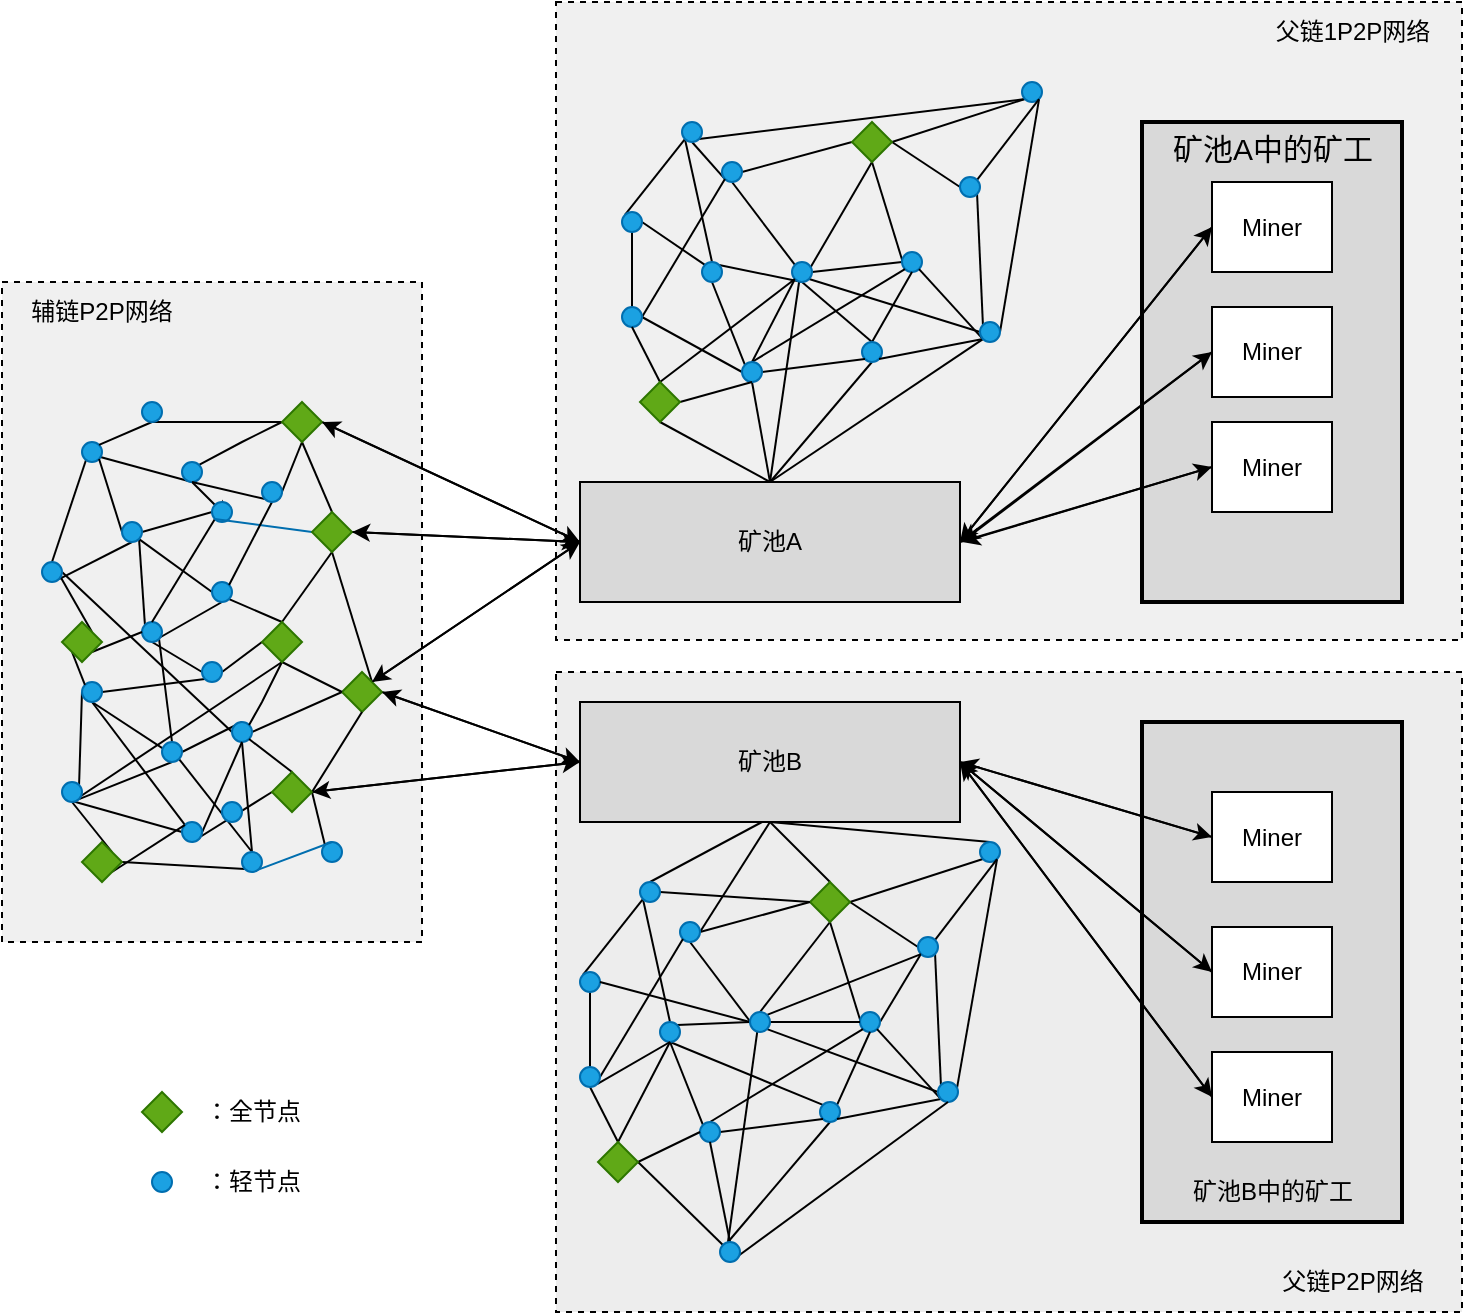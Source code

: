 <mxfile version="21.6.9" type="github">
  <diagram name="第 1 页" id="YDtzo6zc_IUqR18IoQvs">
    <mxGraphModel dx="794" dy="612" grid="1" gridSize="10" guides="1" tooltips="1" connect="1" arrows="1" fold="1" page="1" pageScale="1" pageWidth="827" pageHeight="1169" math="0" shadow="0">
      <root>
        <mxCell id="0" />
        <mxCell id="1" parent="0" />
        <mxCell id="L-FGH4f6Qlvw81Towh19-380" value="" style="whiteSpace=wrap;html=1;dashed=1;fillColor=#EDEDED;" parent="1" vertex="1">
          <mxGeometry x="307" y="515" width="453" height="320" as="geometry" />
        </mxCell>
        <mxCell id="L-FGH4f6Qlvw81Towh19-379" value="" style="whiteSpace=wrap;html=1;dashed=1;fillColor=#F0F0F0;" parent="1" vertex="1">
          <mxGeometry x="307" y="180" width="453" height="319" as="geometry" />
        </mxCell>
        <mxCell id="L-FGH4f6Qlvw81Towh19-1" value="" style="whiteSpace=wrap;html=1;rounded=0;glass=0;shadow=0;fillColor=#F0F0F0;dashed=1;" parent="1" vertex="1">
          <mxGeometry x="30" y="320" width="210" height="330" as="geometry" />
        </mxCell>
        <mxCell id="L-FGH4f6Qlvw81Towh19-2" value="辅链P2P网络" style="text;strokeColor=none;align=center;fillColor=none;html=1;verticalAlign=middle;whiteSpace=wrap;rounded=0;" parent="1" vertex="1">
          <mxGeometry x="30" y="320" width="100" height="30" as="geometry" />
        </mxCell>
        <mxCell id="L-FGH4f6Qlvw81Towh19-52" style="edgeStyle=none;rounded=0;orthogonalLoop=1;jettySize=auto;html=1;exitX=1;exitY=1;exitDx=0;exitDy=0;entryX=0.5;entryY=1;entryDx=0;entryDy=0;endArrow=none;endFill=0;" parent="1" source="L-FGH4f6Qlvw81Towh19-25" target="L-FGH4f6Qlvw81Towh19-26" edge="1">
          <mxGeometry relative="1" as="geometry" />
        </mxCell>
        <mxCell id="L-FGH4f6Qlvw81Towh19-53" style="edgeStyle=none;rounded=0;orthogonalLoop=1;jettySize=auto;html=1;exitX=0;exitY=0.5;exitDx=0;exitDy=0;entryX=0.5;entryY=1;entryDx=0;entryDy=0;endArrow=none;endFill=0;" parent="1" source="L-FGH4f6Qlvw81Towh19-20" target="L-FGH4f6Qlvw81Towh19-32" edge="1">
          <mxGeometry relative="1" as="geometry" />
        </mxCell>
        <mxCell id="L-FGH4f6Qlvw81Towh19-64" style="edgeStyle=none;rounded=0;orthogonalLoop=1;jettySize=auto;html=1;exitX=0.5;exitY=0;exitDx=0;exitDy=0;entryX=0.5;entryY=0;entryDx=0;entryDy=0;endArrow=none;endFill=0;" parent="1" source="L-FGH4f6Qlvw81Towh19-20" target="L-FGH4f6Qlvw81Towh19-25" edge="1">
          <mxGeometry relative="1" as="geometry" />
        </mxCell>
        <mxCell id="L-FGH4f6Qlvw81Towh19-20" value="" style="ellipse;whiteSpace=wrap;html=1;fillColor=#1ba1e2;fontColor=#ffffff;strokeColor=#006EAF;" parent="1" vertex="1">
          <mxGeometry x="70" y="400" width="10" height="10" as="geometry" />
        </mxCell>
        <mxCell id="L-FGH4f6Qlvw81Towh19-54" style="edgeStyle=none;rounded=0;orthogonalLoop=1;jettySize=auto;html=1;exitX=0.5;exitY=0;exitDx=0;exitDy=0;entryX=1;entryY=0;entryDx=0;entryDy=0;endArrow=none;endFill=0;" parent="1" source="L-FGH4f6Qlvw81Towh19-25" target="L-FGH4f6Qlvw81Towh19-44" edge="1">
          <mxGeometry relative="1" as="geometry" />
        </mxCell>
        <mxCell id="L-FGH4f6Qlvw81Towh19-102" style="edgeStyle=none;rounded=0;orthogonalLoop=1;jettySize=auto;html=1;exitX=1;exitY=0.5;exitDx=0;exitDy=0;entryX=0;entryY=0.5;entryDx=0;entryDy=0;endArrow=none;endFill=0;" parent="1" source="L-FGH4f6Qlvw81Towh19-25" target="L-FGH4f6Qlvw81Towh19-36" edge="1">
          <mxGeometry relative="1" as="geometry" />
        </mxCell>
        <mxCell id="L-FGH4f6Qlvw81Towh19-25" value="" style="ellipse;whiteSpace=wrap;html=1;fillColor=#1ba1e2;fontColor=#ffffff;strokeColor=#006EAF;" parent="1" vertex="1">
          <mxGeometry x="50" y="460" width="10" height="10" as="geometry" />
        </mxCell>
        <mxCell id="L-FGH4f6Qlvw81Towh19-61" style="edgeStyle=none;rounded=0;orthogonalLoop=1;jettySize=auto;html=1;exitX=1;exitY=1;exitDx=0;exitDy=0;endArrow=none;endFill=0;entryX=0;entryY=0;entryDx=0;entryDy=0;" parent="1" source="L-FGH4f6Qlvw81Towh19-26" target="L-FGH4f6Qlvw81Towh19-28" edge="1">
          <mxGeometry relative="1" as="geometry">
            <mxPoint x="99" y="500" as="targetPoint" />
          </mxGeometry>
        </mxCell>
        <mxCell id="L-FGH4f6Qlvw81Towh19-65" style="edgeStyle=none;rounded=0;orthogonalLoop=1;jettySize=auto;html=1;exitX=0;exitY=0.5;exitDx=0;exitDy=0;entryX=1;entryY=1;entryDx=0;entryDy=0;endArrow=none;endFill=0;" parent="1" source="L-FGH4f6Qlvw81Towh19-26" target="L-FGH4f6Qlvw81Towh19-20" edge="1">
          <mxGeometry relative="1" as="geometry" />
        </mxCell>
        <mxCell id="L-FGH4f6Qlvw81Towh19-95" style="edgeStyle=none;rounded=0;orthogonalLoop=1;jettySize=auto;html=1;exitX=1;exitY=1;exitDx=0;exitDy=0;entryX=0;entryY=0.5;entryDx=0;entryDy=0;endArrow=none;endFill=0;" parent="1" source="L-FGH4f6Qlvw81Towh19-26" target="L-FGH4f6Qlvw81Towh19-34" edge="1">
          <mxGeometry relative="1" as="geometry" />
        </mxCell>
        <mxCell id="L-FGH4f6Qlvw81Towh19-96" style="edgeStyle=none;rounded=0;orthogonalLoop=1;jettySize=auto;html=1;exitX=1;exitY=0.5;exitDx=0;exitDy=0;entryX=0;entryY=0.5;entryDx=0;entryDy=0;endArrow=none;endFill=0;" parent="1" source="L-FGH4f6Qlvw81Towh19-26" target="L-FGH4f6Qlvw81Towh19-33" edge="1">
          <mxGeometry relative="1" as="geometry" />
        </mxCell>
        <mxCell id="L-FGH4f6Qlvw81Towh19-26" value="" style="ellipse;whiteSpace=wrap;html=1;fillColor=#1ba1e2;fontColor=#ffffff;strokeColor=#006EAF;" parent="1" vertex="1">
          <mxGeometry x="90" y="440" width="10" height="10" as="geometry" />
        </mxCell>
        <mxCell id="L-FGH4f6Qlvw81Towh19-56" style="edgeStyle=none;rounded=0;orthogonalLoop=1;jettySize=auto;html=1;exitX=0.5;exitY=1;exitDx=0;exitDy=0;entryX=1;entryY=1;entryDx=0;entryDy=0;endArrow=none;endFill=0;" parent="1" source="L-FGH4f6Qlvw81Towh19-27" target="L-FGH4f6Qlvw81Towh19-30" edge="1">
          <mxGeometry relative="1" as="geometry" />
        </mxCell>
        <mxCell id="L-FGH4f6Qlvw81Towh19-62" style="edgeStyle=none;rounded=0;orthogonalLoop=1;jettySize=auto;html=1;exitX=0;exitY=0.5;exitDx=0;exitDy=0;entryX=1;entryY=0;entryDx=0;entryDy=0;endArrow=none;endFill=0;" parent="1" source="L-FGH4f6Qlvw81Towh19-27" target="L-FGH4f6Qlvw81Towh19-29" edge="1">
          <mxGeometry relative="1" as="geometry" />
        </mxCell>
        <mxCell id="L-FGH4f6Qlvw81Towh19-67" style="edgeStyle=none;rounded=0;orthogonalLoop=1;jettySize=auto;html=1;exitX=0.5;exitY=1;exitDx=0;exitDy=0;entryX=0;entryY=0;entryDx=0;entryDy=0;endArrow=none;endFill=0;" parent="1" source="L-FGH4f6Qlvw81Towh19-27" target="L-FGH4f6Qlvw81Towh19-37" edge="1">
          <mxGeometry relative="1" as="geometry" />
        </mxCell>
        <mxCell id="L-FGH4f6Qlvw81Towh19-70" style="edgeStyle=none;rounded=0;orthogonalLoop=1;jettySize=auto;html=1;exitX=1;exitY=0.5;exitDx=0;exitDy=0;entryX=0;entryY=1;entryDx=0;entryDy=0;endArrow=none;endFill=0;" parent="1" source="L-FGH4f6Qlvw81Towh19-27" target="L-FGH4f6Qlvw81Towh19-35" edge="1">
          <mxGeometry relative="1" as="geometry" />
        </mxCell>
        <mxCell id="L-FGH4f6Qlvw81Towh19-27" value="" style="ellipse;whiteSpace=wrap;html=1;fillColor=#1ba1e2;fontColor=#ffffff;strokeColor=#006EAF;" parent="1" vertex="1">
          <mxGeometry x="70" y="520" width="10" height="10" as="geometry" />
        </mxCell>
        <mxCell id="L-FGH4f6Qlvw81Towh19-68" style="edgeStyle=none;rounded=0;orthogonalLoop=1;jettySize=auto;html=1;exitX=0.5;exitY=1;exitDx=0;exitDy=0;entryX=0;entryY=0.5;entryDx=0;entryDy=0;endArrow=none;endFill=0;" parent="1" source="L-FGH4f6Qlvw81Towh19-28" target="L-FGH4f6Qlvw81Towh19-35" edge="1">
          <mxGeometry relative="1" as="geometry" />
        </mxCell>
        <mxCell id="L-FGH4f6Qlvw81Towh19-69" style="edgeStyle=none;rounded=0;orthogonalLoop=1;jettySize=auto;html=1;exitX=1;exitY=1;exitDx=0;exitDy=0;entryX=0.5;entryY=0;entryDx=0;entryDy=0;endArrow=none;endFill=0;" parent="1" source="L-FGH4f6Qlvw81Towh19-28" target="L-FGH4f6Qlvw81Towh19-30" edge="1">
          <mxGeometry relative="1" as="geometry" />
        </mxCell>
        <mxCell id="L-FGH4f6Qlvw81Towh19-93" style="edgeStyle=none;rounded=0;orthogonalLoop=1;jettySize=auto;html=1;exitX=0.5;exitY=1;exitDx=0;exitDy=0;entryX=0.5;entryY=1;entryDx=0;entryDy=0;endArrow=none;endFill=0;" parent="1" source="L-FGH4f6Qlvw81Towh19-28" target="L-FGH4f6Qlvw81Towh19-34" edge="1">
          <mxGeometry relative="1" as="geometry" />
        </mxCell>
        <mxCell id="L-FGH4f6Qlvw81Towh19-28" value="" style="ellipse;whiteSpace=wrap;html=1;fillColor=#1ba1e2;fontColor=#ffffff;strokeColor=#006EAF;" parent="1" vertex="1">
          <mxGeometry x="100" y="490" width="10" height="10" as="geometry" />
        </mxCell>
        <mxCell id="L-FGH4f6Qlvw81Towh19-57" style="edgeStyle=none;rounded=0;orthogonalLoop=1;jettySize=auto;html=1;exitX=0.5;exitY=1;exitDx=0;exitDy=0;entryX=1;entryY=0;entryDx=0;entryDy=0;endArrow=none;endFill=0;" parent="1" source="L-FGH4f6Qlvw81Towh19-29" target="L-FGH4f6Qlvw81Towh19-48" edge="1">
          <mxGeometry relative="1" as="geometry" />
        </mxCell>
        <mxCell id="L-FGH4f6Qlvw81Towh19-58" style="edgeStyle=none;rounded=0;orthogonalLoop=1;jettySize=auto;html=1;exitX=1;exitY=1;exitDx=0;exitDy=0;entryX=0.5;entryY=1;entryDx=0;entryDy=0;endArrow=none;endFill=0;" parent="1" source="L-FGH4f6Qlvw81Towh19-29" target="L-FGH4f6Qlvw81Towh19-30" edge="1">
          <mxGeometry relative="1" as="geometry" />
        </mxCell>
        <mxCell id="L-FGH4f6Qlvw81Towh19-97" style="edgeStyle=none;rounded=0;orthogonalLoop=1;jettySize=auto;html=1;exitX=0;exitY=1;exitDx=0;exitDy=0;entryX=0;entryY=0.5;entryDx=0;entryDy=0;endArrow=none;endFill=0;" parent="1" source="L-FGH4f6Qlvw81Towh19-29" target="L-FGH4f6Qlvw81Towh19-37" edge="1">
          <mxGeometry relative="1" as="geometry" />
        </mxCell>
        <mxCell id="L-FGH4f6Qlvw81Towh19-103" style="edgeStyle=none;rounded=0;orthogonalLoop=1;jettySize=auto;html=1;exitX=0.5;exitY=1;exitDx=0;exitDy=0;entryX=0.5;entryY=1;entryDx=0;entryDy=0;endArrow=none;endFill=0;" parent="1" source="L-FGH4f6Qlvw81Towh19-29" target="L-FGH4f6Qlvw81Towh19-46" edge="1">
          <mxGeometry relative="1" as="geometry" />
        </mxCell>
        <mxCell id="L-FGH4f6Qlvw81Towh19-29" value="" style="ellipse;whiteSpace=wrap;html=1;fillColor=#1ba1e2;fontColor=#ffffff;strokeColor=#006EAF;" parent="1" vertex="1">
          <mxGeometry x="60" y="570" width="10" height="10" as="geometry" />
        </mxCell>
        <mxCell id="L-FGH4f6Qlvw81Towh19-71" style="edgeStyle=none;rounded=0;orthogonalLoop=1;jettySize=auto;html=1;exitX=1;exitY=0.5;exitDx=0;exitDy=0;entryX=0.5;entryY=0;entryDx=0;entryDy=0;endArrow=none;endFill=0;" parent="1" source="L-FGH4f6Qlvw81Towh19-30" target="L-FGH4f6Qlvw81Towh19-36" edge="1">
          <mxGeometry relative="1" as="geometry" />
        </mxCell>
        <mxCell id="L-FGH4f6Qlvw81Towh19-105" style="edgeStyle=none;rounded=0;orthogonalLoop=1;jettySize=auto;html=1;exitX=1;exitY=1;exitDx=0;exitDy=0;entryX=0.5;entryY=0;entryDx=0;entryDy=0;endArrow=none;endFill=0;" parent="1" source="L-FGH4f6Qlvw81Towh19-30" target="L-FGH4f6Qlvw81Towh19-49" edge="1">
          <mxGeometry relative="1" as="geometry" />
        </mxCell>
        <mxCell id="L-FGH4f6Qlvw81Towh19-30" value="" style="ellipse;whiteSpace=wrap;html=1;fillColor=#1ba1e2;fontColor=#ffffff;strokeColor=#006EAF;" parent="1" vertex="1">
          <mxGeometry x="110" y="550" width="10" height="10" as="geometry" />
        </mxCell>
        <mxCell id="L-FGH4f6Qlvw81Towh19-51" style="edgeStyle=none;rounded=0;orthogonalLoop=1;jettySize=auto;html=1;exitX=0.5;exitY=1;exitDx=0;exitDy=0;entryX=1;entryY=0;entryDx=0;entryDy=0;endArrow=none;endFill=0;" parent="1" source="L-FGH4f6Qlvw81Towh19-31" target="L-FGH4f6Qlvw81Towh19-20" edge="1">
          <mxGeometry relative="1" as="geometry" />
        </mxCell>
        <mxCell id="L-FGH4f6Qlvw81Towh19-80" style="edgeStyle=none;rounded=0;orthogonalLoop=1;jettySize=auto;html=1;exitX=0.5;exitY=1;exitDx=0;exitDy=0;entryX=0;entryY=0.5;entryDx=0;entryDy=0;endArrow=none;endFill=0;" parent="1" source="L-FGH4f6Qlvw81Towh19-31" target="L-FGH4f6Qlvw81Towh19-39" edge="1">
          <mxGeometry relative="1" as="geometry" />
        </mxCell>
        <mxCell id="L-FGH4f6Qlvw81Towh19-31" value="" style="ellipse;whiteSpace=wrap;html=1;fillColor=#1ba1e2;fontColor=#ffffff;strokeColor=#006EAF;" parent="1" vertex="1">
          <mxGeometry x="100" y="380" width="10" height="10" as="geometry" />
        </mxCell>
        <mxCell id="L-FGH4f6Qlvw81Towh19-59" style="edgeStyle=none;rounded=0;orthogonalLoop=1;jettySize=auto;html=1;exitX=0.5;exitY=1;exitDx=0;exitDy=0;entryX=1;entryY=1;entryDx=0;entryDy=0;" parent="1" source="L-FGH4f6Qlvw81Towh19-32" target="L-FGH4f6Qlvw81Towh19-33" edge="1">
          <mxGeometry relative="1" as="geometry" />
        </mxCell>
        <mxCell id="L-FGH4f6Qlvw81Towh19-81" style="edgeStyle=none;rounded=0;orthogonalLoop=1;jettySize=auto;html=1;exitX=1;exitY=0;exitDx=0;exitDy=0;entryX=0;entryY=0.5;entryDx=0;entryDy=0;endArrow=none;endFill=0;" parent="1" source="L-FGH4f6Qlvw81Towh19-32" target="L-FGH4f6Qlvw81Towh19-39" edge="1">
          <mxGeometry relative="1" as="geometry">
            <Array as="points">
              <mxPoint x="150" y="400" />
            </Array>
          </mxGeometry>
        </mxCell>
        <mxCell id="L-FGH4f6Qlvw81Towh19-32" value="" style="ellipse;whiteSpace=wrap;html=1;fillColor=#1ba1e2;fontColor=#ffffff;strokeColor=#006EAF;" parent="1" vertex="1">
          <mxGeometry x="120" y="410" width="10" height="10" as="geometry" />
        </mxCell>
        <mxCell id="L-FGH4f6Qlvw81Towh19-60" style="edgeStyle=none;rounded=0;orthogonalLoop=1;jettySize=auto;html=1;exitX=0;exitY=1;exitDx=0;exitDy=0;entryX=0.5;entryY=0;entryDx=0;entryDy=0;endArrow=none;endFill=0;" parent="1" source="L-FGH4f6Qlvw81Towh19-33" target="L-FGH4f6Qlvw81Towh19-28" edge="1">
          <mxGeometry relative="1" as="geometry" />
        </mxCell>
        <mxCell id="L-FGH4f6Qlvw81Towh19-33" value="" style="ellipse;whiteSpace=wrap;html=1;fillColor=#1ba1e2;fontColor=#ffffff;strokeColor=#006EAF;" parent="1" vertex="1">
          <mxGeometry x="135" y="430" width="10" height="10" as="geometry" />
        </mxCell>
        <mxCell id="L-FGH4f6Qlvw81Towh19-79" style="edgeStyle=none;rounded=0;orthogonalLoop=1;jettySize=auto;html=1;exitX=1;exitY=1;exitDx=0;exitDy=0;entryX=0.5;entryY=0;entryDx=0;entryDy=0;strokeWidth=1;endArrow=none;endFill=0;" parent="1" source="L-FGH4f6Qlvw81Towh19-34" target="L-FGH4f6Qlvw81Towh19-46" edge="1">
          <mxGeometry relative="1" as="geometry" />
        </mxCell>
        <mxCell id="L-FGH4f6Qlvw81Towh19-34" value="" style="ellipse;whiteSpace=wrap;html=1;fillColor=#1ba1e2;fontColor=#ffffff;strokeColor=#006EAF;" parent="1" vertex="1">
          <mxGeometry x="135" y="470" width="10" height="10" as="geometry" />
        </mxCell>
        <mxCell id="L-FGH4f6Qlvw81Towh19-78" style="edgeStyle=none;rounded=0;orthogonalLoop=1;jettySize=auto;html=1;exitX=1;exitY=0.5;exitDx=0;exitDy=0;entryX=0;entryY=0.5;entryDx=0;entryDy=0;endArrow=none;endFill=0;" parent="1" source="L-FGH4f6Qlvw81Towh19-35" target="L-FGH4f6Qlvw81Towh19-46" edge="1">
          <mxGeometry relative="1" as="geometry" />
        </mxCell>
        <mxCell id="L-FGH4f6Qlvw81Towh19-35" value="" style="ellipse;whiteSpace=wrap;html=1;fillColor=#1ba1e2;fontColor=#ffffff;strokeColor=#006EAF;" parent="1" vertex="1">
          <mxGeometry x="130" y="510" width="10" height="10" as="geometry" />
        </mxCell>
        <mxCell id="L-FGH4f6Qlvw81Towh19-73" style="edgeStyle=none;rounded=0;orthogonalLoop=1;jettySize=auto;html=1;exitX=0.5;exitY=1;exitDx=0;exitDy=0;entryX=0.5;entryY=0;entryDx=0;entryDy=0;endArrow=none;endFill=0;" parent="1" source="L-FGH4f6Qlvw81Towh19-36" target="L-FGH4f6Qlvw81Towh19-49" edge="1">
          <mxGeometry relative="1" as="geometry" />
        </mxCell>
        <mxCell id="L-FGH4f6Qlvw81Towh19-91" style="edgeStyle=none;rounded=0;orthogonalLoop=1;jettySize=auto;html=1;exitX=1;exitY=0.5;exitDx=0;exitDy=0;entryX=0;entryY=0.5;entryDx=0;entryDy=0;endArrow=none;endFill=0;" parent="1" source="L-FGH4f6Qlvw81Towh19-36" target="L-FGH4f6Qlvw81Towh19-45" edge="1">
          <mxGeometry relative="1" as="geometry" />
        </mxCell>
        <mxCell id="L-FGH4f6Qlvw81Towh19-36" value="" style="ellipse;whiteSpace=wrap;html=1;fillColor=#1ba1e2;fontColor=#ffffff;strokeColor=#006EAF;" parent="1" vertex="1">
          <mxGeometry x="145" y="540" width="10" height="10" as="geometry" />
        </mxCell>
        <mxCell id="L-FGH4f6Qlvw81Towh19-72" style="edgeStyle=none;rounded=0;orthogonalLoop=1;jettySize=auto;html=1;exitX=1;exitY=1;exitDx=0;exitDy=0;endArrow=none;endFill=0;" parent="1" source="L-FGH4f6Qlvw81Towh19-37" edge="1">
          <mxGeometry relative="1" as="geometry">
            <mxPoint x="150" y="550" as="targetPoint" />
          </mxGeometry>
        </mxCell>
        <mxCell id="L-FGH4f6Qlvw81Towh19-74" style="edgeStyle=none;rounded=0;orthogonalLoop=1;jettySize=auto;html=1;exitX=0.5;exitY=1;exitDx=0;exitDy=0;entryX=0;entryY=0.5;entryDx=0;entryDy=0;endArrow=none;endFill=0;" parent="1" source="L-FGH4f6Qlvw81Towh19-37" target="L-FGH4f6Qlvw81Towh19-47" edge="1">
          <mxGeometry relative="1" as="geometry" />
        </mxCell>
        <mxCell id="L-FGH4f6Qlvw81Towh19-37" value="" style="ellipse;whiteSpace=wrap;html=1;fillColor=#1ba1e2;fontColor=#ffffff;strokeColor=#006EAF;" parent="1" vertex="1">
          <mxGeometry x="120" y="590" width="10" height="10" as="geometry" />
        </mxCell>
        <mxCell id="L-FGH4f6Qlvw81Towh19-38" value="" style="ellipse;whiteSpace=wrap;html=1;fillColor=#1ba1e2;fontColor=#ffffff;strokeColor=#006EAF;" parent="1" vertex="1">
          <mxGeometry x="190" y="600" width="10" height="10" as="geometry" />
        </mxCell>
        <mxCell id="L-FGH4f6Qlvw81Towh19-82" style="edgeStyle=none;rounded=0;orthogonalLoop=1;jettySize=auto;html=1;exitX=0.5;exitY=1;exitDx=0;exitDy=0;entryX=1;entryY=1;entryDx=0;entryDy=0;endArrow=none;endFill=0;" parent="1" source="L-FGH4f6Qlvw81Towh19-39" target="L-FGH4f6Qlvw81Towh19-50" edge="1">
          <mxGeometry relative="1" as="geometry" />
        </mxCell>
        <mxCell id="L-FGH4f6Qlvw81Towh19-83" style="edgeStyle=none;rounded=0;orthogonalLoop=1;jettySize=auto;html=1;exitX=0.5;exitY=1;exitDx=0;exitDy=0;entryX=0.5;entryY=0;entryDx=0;entryDy=0;endArrow=none;endFill=0;" parent="1" source="L-FGH4f6Qlvw81Towh19-39" target="L-FGH4f6Qlvw81Towh19-43" edge="1">
          <mxGeometry relative="1" as="geometry" />
        </mxCell>
        <mxCell id="L-FGH4f6Qlvw81Towh19-418" style="edgeStyle=none;rounded=0;orthogonalLoop=1;jettySize=auto;html=1;exitX=1;exitY=0.5;exitDx=0;exitDy=0;entryX=1;entryY=0.5;entryDx=0;entryDy=0;" parent="1" source="L-FGH4f6Qlvw81Towh19-39" target="L-FGH4f6Qlvw81Towh19-39" edge="1">
          <mxGeometry relative="1" as="geometry" />
        </mxCell>
        <mxCell id="L-FGH4f6Qlvw81Towh19-419" style="edgeStyle=none;rounded=0;orthogonalLoop=1;jettySize=auto;html=1;exitX=1;exitY=0.5;exitDx=0;exitDy=0;entryX=0;entryY=0.5;entryDx=0;entryDy=0;" parent="1" source="L-FGH4f6Qlvw81Towh19-39" target="L-FGH4f6Qlvw81Towh19-106" edge="1">
          <mxGeometry relative="1" as="geometry" />
        </mxCell>
        <mxCell id="L-FGH4f6Qlvw81Towh19-39" value="" style="rhombus;whiteSpace=wrap;html=1;fillColor=#60a917;strokeColor=#2D7600;fontColor=#ffffff;" parent="1" vertex="1">
          <mxGeometry x="170" y="380" width="20" height="20" as="geometry" />
        </mxCell>
        <mxCell id="L-FGH4f6Qlvw81Towh19-86" style="edgeStyle=none;rounded=0;orthogonalLoop=1;jettySize=auto;html=1;exitX=0.5;exitY=1;exitDx=0;exitDy=0;entryX=0.5;entryY=0;entryDx=0;entryDy=0;endArrow=none;endFill=0;" parent="1" source="L-FGH4f6Qlvw81Towh19-43" target="L-FGH4f6Qlvw81Towh19-46" edge="1">
          <mxGeometry relative="1" as="geometry" />
        </mxCell>
        <mxCell id="L-FGH4f6Qlvw81Towh19-88" style="edgeStyle=none;rounded=0;orthogonalLoop=1;jettySize=auto;html=1;exitX=0;exitY=0.5;exitDx=0;exitDy=0;entryX=0;entryY=1;entryDx=0;entryDy=0;endArrow=none;endFill=0;fillColor=#1ba1e2;strokeColor=#006EAF;" parent="1" source="L-FGH4f6Qlvw81Towh19-43" target="L-FGH4f6Qlvw81Towh19-33" edge="1">
          <mxGeometry relative="1" as="geometry" />
        </mxCell>
        <mxCell id="L-FGH4f6Qlvw81Towh19-89" style="edgeStyle=none;rounded=0;orthogonalLoop=1;jettySize=auto;html=1;exitX=0.5;exitY=1;exitDx=0;exitDy=0;entryX=1;entryY=0;entryDx=0;entryDy=0;endArrow=none;endFill=0;" parent="1" source="L-FGH4f6Qlvw81Towh19-43" target="L-FGH4f6Qlvw81Towh19-45" edge="1">
          <mxGeometry relative="1" as="geometry" />
        </mxCell>
        <mxCell id="L-FGH4f6Qlvw81Towh19-421" style="edgeStyle=none;rounded=0;orthogonalLoop=1;jettySize=auto;html=1;exitX=1;exitY=0.5;exitDx=0;exitDy=0;entryX=0;entryY=0.5;entryDx=0;entryDy=0;" parent="1" source="L-FGH4f6Qlvw81Towh19-43" target="L-FGH4f6Qlvw81Towh19-106" edge="1">
          <mxGeometry relative="1" as="geometry" />
        </mxCell>
        <mxCell id="L-FGH4f6Qlvw81Towh19-43" value="" style="rhombus;whiteSpace=wrap;html=1;fillColor=#60a917;fontColor=#ffffff;strokeColor=#2D7600;" parent="1" vertex="1">
          <mxGeometry x="185" y="435" width="20" height="20" as="geometry" />
        </mxCell>
        <mxCell id="L-FGH4f6Qlvw81Towh19-55" style="edgeStyle=none;rounded=0;orthogonalLoop=1;jettySize=auto;html=1;exitX=0;exitY=1;exitDx=0;exitDy=0;entryX=0;entryY=0;entryDx=0;entryDy=0;endArrow=none;endFill=0;" parent="1" source="L-FGH4f6Qlvw81Towh19-44" target="L-FGH4f6Qlvw81Towh19-27" edge="1">
          <mxGeometry relative="1" as="geometry" />
        </mxCell>
        <mxCell id="L-FGH4f6Qlvw81Towh19-101" style="edgeStyle=none;rounded=0;orthogonalLoop=1;jettySize=auto;html=1;exitX=1;exitY=1;exitDx=0;exitDy=0;entryX=0;entryY=0.5;entryDx=0;entryDy=0;endArrow=none;endFill=0;" parent="1" source="L-FGH4f6Qlvw81Towh19-44" target="L-FGH4f6Qlvw81Towh19-28" edge="1">
          <mxGeometry relative="1" as="geometry" />
        </mxCell>
        <mxCell id="L-FGH4f6Qlvw81Towh19-44" value="" style="rhombus;whiteSpace=wrap;html=1;fillColor=#60a917;fontColor=#ffffff;strokeColor=#2D7600;" parent="1" vertex="1">
          <mxGeometry x="60" y="490" width="20" height="20" as="geometry" />
        </mxCell>
        <mxCell id="L-FGH4f6Qlvw81Towh19-423" style="edgeStyle=none;rounded=0;orthogonalLoop=1;jettySize=auto;html=1;exitX=1;exitY=0;exitDx=0;exitDy=0;entryX=0;entryY=0.5;entryDx=0;entryDy=0;" parent="1" source="L-FGH4f6Qlvw81Towh19-45" target="L-FGH4f6Qlvw81Towh19-106" edge="1">
          <mxGeometry relative="1" as="geometry" />
        </mxCell>
        <mxCell id="L-FGH4f6Qlvw81Towh19-425" style="edgeStyle=none;rounded=0;orthogonalLoop=1;jettySize=auto;html=1;exitX=1;exitY=0.5;exitDx=0;exitDy=0;entryX=0;entryY=0.5;entryDx=0;entryDy=0;" parent="1" source="L-FGH4f6Qlvw81Towh19-45" target="L-FGH4f6Qlvw81Towh19-108" edge="1">
          <mxGeometry relative="1" as="geometry" />
        </mxCell>
        <mxCell id="L-FGH4f6Qlvw81Towh19-45" value="" style="rhombus;whiteSpace=wrap;html=1;fillColor=#60a917;fontColor=#ffffff;strokeColor=#2D7600;" parent="1" vertex="1">
          <mxGeometry x="200" y="515" width="20" height="20" as="geometry" />
        </mxCell>
        <mxCell id="L-FGH4f6Qlvw81Towh19-90" style="edgeStyle=none;rounded=0;orthogonalLoop=1;jettySize=auto;html=1;exitX=0.5;exitY=1;exitDx=0;exitDy=0;entryX=0;entryY=0.5;entryDx=0;entryDy=0;endArrow=none;endFill=0;" parent="1" source="L-FGH4f6Qlvw81Towh19-46" target="L-FGH4f6Qlvw81Towh19-45" edge="1">
          <mxGeometry relative="1" as="geometry" />
        </mxCell>
        <mxCell id="L-FGH4f6Qlvw81Towh19-92" style="edgeStyle=none;rounded=0;orthogonalLoop=1;jettySize=auto;html=1;exitX=0.5;exitY=1;exitDx=0;exitDy=0;entryX=1;entryY=0;entryDx=0;entryDy=0;endArrow=none;endFill=0;" parent="1" source="L-FGH4f6Qlvw81Towh19-46" target="L-FGH4f6Qlvw81Towh19-36" edge="1">
          <mxGeometry relative="1" as="geometry">
            <Array as="points">
              <mxPoint x="160" y="530" />
            </Array>
          </mxGeometry>
        </mxCell>
        <mxCell id="L-FGH4f6Qlvw81Towh19-46" value="" style="rhombus;whiteSpace=wrap;html=1;fillColor=#60a917;fontColor=#ffffff;strokeColor=#2D7600;" parent="1" vertex="1">
          <mxGeometry x="160" y="490" width="20" height="20" as="geometry" />
        </mxCell>
        <mxCell id="L-FGH4f6Qlvw81Towh19-75" style="edgeStyle=none;rounded=0;orthogonalLoop=1;jettySize=auto;html=1;exitX=0.5;exitY=0;exitDx=0;exitDy=0;entryX=1;entryY=1;entryDx=0;entryDy=0;endArrow=none;endFill=0;" parent="1" source="L-FGH4f6Qlvw81Towh19-47" target="L-FGH4f6Qlvw81Towh19-36" edge="1">
          <mxGeometry relative="1" as="geometry" />
        </mxCell>
        <mxCell id="L-FGH4f6Qlvw81Towh19-76" style="edgeStyle=none;rounded=0;orthogonalLoop=1;jettySize=auto;html=1;exitX=1;exitY=0.5;exitDx=0;exitDy=0;entryX=0.5;entryY=1;entryDx=0;entryDy=0;endArrow=none;endFill=0;" parent="1" source="L-FGH4f6Qlvw81Towh19-47" target="L-FGH4f6Qlvw81Towh19-45" edge="1">
          <mxGeometry relative="1" as="geometry" />
        </mxCell>
        <mxCell id="L-FGH4f6Qlvw81Towh19-100" style="edgeStyle=none;rounded=0;orthogonalLoop=1;jettySize=auto;html=1;exitX=1;exitY=0.5;exitDx=0;exitDy=0;entryX=0;entryY=0;entryDx=0;entryDy=0;endArrow=none;endFill=0;" parent="1" source="L-FGH4f6Qlvw81Towh19-47" target="L-FGH4f6Qlvw81Towh19-38" edge="1">
          <mxGeometry relative="1" as="geometry" />
        </mxCell>
        <mxCell id="L-FGH4f6Qlvw81Towh19-427" style="edgeStyle=none;rounded=0;orthogonalLoop=1;jettySize=auto;html=1;exitX=1;exitY=0.5;exitDx=0;exitDy=0;entryX=0;entryY=0.5;entryDx=0;entryDy=0;" parent="1" source="L-FGH4f6Qlvw81Towh19-47" target="L-FGH4f6Qlvw81Towh19-108" edge="1">
          <mxGeometry relative="1" as="geometry" />
        </mxCell>
        <mxCell id="L-FGH4f6Qlvw81Towh19-47" value="" style="rhombus;whiteSpace=wrap;html=1;fillColor=#60a917;fontColor=#ffffff;strokeColor=#2D7600;" parent="1" vertex="1">
          <mxGeometry x="165" y="565" width="20" height="20" as="geometry" />
        </mxCell>
        <mxCell id="L-FGH4f6Qlvw81Towh19-66" style="edgeStyle=none;rounded=0;orthogonalLoop=1;jettySize=auto;html=1;exitX=1;exitY=1;exitDx=0;exitDy=0;entryX=0;entryY=0;entryDx=0;entryDy=0;endArrow=none;endFill=0;" parent="1" source="L-FGH4f6Qlvw81Towh19-48" target="L-FGH4f6Qlvw81Towh19-37" edge="1">
          <mxGeometry relative="1" as="geometry" />
        </mxCell>
        <mxCell id="L-FGH4f6Qlvw81Towh19-104" style="edgeStyle=none;rounded=0;orthogonalLoop=1;jettySize=auto;html=1;exitX=1;exitY=0.5;exitDx=0;exitDy=0;entryX=0;entryY=1;entryDx=0;entryDy=0;endArrow=none;endFill=0;" parent="1" source="L-FGH4f6Qlvw81Towh19-48" target="L-FGH4f6Qlvw81Towh19-49" edge="1">
          <mxGeometry relative="1" as="geometry" />
        </mxCell>
        <mxCell id="L-FGH4f6Qlvw81Towh19-48" value="" style="rhombus;whiteSpace=wrap;html=1;fillColor=#60a917;fontColor=#ffffff;strokeColor=#2D7600;" parent="1" vertex="1">
          <mxGeometry x="70" y="600" width="20" height="20" as="geometry" />
        </mxCell>
        <mxCell id="L-FGH4f6Qlvw81Towh19-98" style="edgeStyle=none;rounded=0;orthogonalLoop=1;jettySize=auto;html=1;exitX=0.5;exitY=1;exitDx=0;exitDy=0;entryX=0.5;entryY=0;entryDx=0;entryDy=0;endArrow=none;endFill=0;fillColor=#1ba1e2;strokeColor=#006EAF;" parent="1" source="L-FGH4f6Qlvw81Towh19-49" target="L-FGH4f6Qlvw81Towh19-38" edge="1">
          <mxGeometry relative="1" as="geometry" />
        </mxCell>
        <mxCell id="L-FGH4f6Qlvw81Towh19-49" value="" style="ellipse;whiteSpace=wrap;html=1;fillColor=#1ba1e2;fontColor=#ffffff;strokeColor=#006EAF;" parent="1" vertex="1">
          <mxGeometry x="150" y="605" width="10" height="10" as="geometry" />
        </mxCell>
        <mxCell id="L-FGH4f6Qlvw81Towh19-84" style="edgeStyle=none;rounded=0;orthogonalLoop=1;jettySize=auto;html=1;exitX=0;exitY=1;exitDx=0;exitDy=0;entryX=0.5;entryY=1;entryDx=0;entryDy=0;endArrow=none;endFill=0;" parent="1" source="L-FGH4f6Qlvw81Towh19-50" target="L-FGH4f6Qlvw81Towh19-32" edge="1">
          <mxGeometry relative="1" as="geometry" />
        </mxCell>
        <mxCell id="L-FGH4f6Qlvw81Towh19-85" style="edgeStyle=none;rounded=0;orthogonalLoop=1;jettySize=auto;html=1;exitX=0.5;exitY=1;exitDx=0;exitDy=0;entryX=1;entryY=0;entryDx=0;entryDy=0;endArrow=none;endFill=0;" parent="1" source="L-FGH4f6Qlvw81Towh19-50" target="L-FGH4f6Qlvw81Towh19-34" edge="1">
          <mxGeometry relative="1" as="geometry" />
        </mxCell>
        <mxCell id="L-FGH4f6Qlvw81Towh19-50" value="" style="ellipse;whiteSpace=wrap;html=1;fillColor=#1ba1e2;fontColor=#ffffff;strokeColor=#006EAF;" parent="1" vertex="1">
          <mxGeometry x="160" y="420" width="10" height="10" as="geometry" />
        </mxCell>
        <mxCell id="L-FGH4f6Qlvw81Towh19-420" style="edgeStyle=none;rounded=0;orthogonalLoop=1;jettySize=auto;html=1;exitX=0;exitY=0.5;exitDx=0;exitDy=0;entryX=1;entryY=0.5;entryDx=0;entryDy=0;" parent="1" source="L-FGH4f6Qlvw81Towh19-106" target="L-FGH4f6Qlvw81Towh19-39" edge="1">
          <mxGeometry relative="1" as="geometry" />
        </mxCell>
        <mxCell id="L-FGH4f6Qlvw81Towh19-422" style="edgeStyle=none;rounded=0;orthogonalLoop=1;jettySize=auto;html=1;exitX=0;exitY=0.5;exitDx=0;exitDy=0;entryX=1;entryY=0.5;entryDx=0;entryDy=0;" parent="1" source="L-FGH4f6Qlvw81Towh19-106" target="L-FGH4f6Qlvw81Towh19-43" edge="1">
          <mxGeometry relative="1" as="geometry" />
        </mxCell>
        <mxCell id="L-FGH4f6Qlvw81Towh19-424" style="edgeStyle=none;rounded=0;orthogonalLoop=1;jettySize=auto;html=1;exitX=0;exitY=0.5;exitDx=0;exitDy=0;entryX=1;entryY=0;entryDx=0;entryDy=0;" parent="1" source="L-FGH4f6Qlvw81Towh19-106" target="L-FGH4f6Qlvw81Towh19-45" edge="1">
          <mxGeometry relative="1" as="geometry" />
        </mxCell>
        <mxCell id="2E1EzsWAYV9tk8g0nJst-45" style="edgeStyle=none;rounded=0;orthogonalLoop=1;jettySize=auto;html=1;exitX=0.5;exitY=0;exitDx=0;exitDy=0;entryX=0.5;entryY=1;entryDx=0;entryDy=0;endArrow=none;endFill=0;" edge="1" parent="1" source="L-FGH4f6Qlvw81Towh19-106" target="2E1EzsWAYV9tk8g0nJst-9">
          <mxGeometry relative="1" as="geometry" />
        </mxCell>
        <mxCell id="L-FGH4f6Qlvw81Towh19-106" value="矿池A" style="whiteSpace=wrap;html=1;fillColor=#D9D9D9;strokeColor=#000000;" parent="1" vertex="1">
          <mxGeometry x="319" y="420" width="190" height="60" as="geometry" />
        </mxCell>
        <mxCell id="L-FGH4f6Qlvw81Towh19-107" value="" style="ellipse;whiteSpace=wrap;html=1;fillColor=#1ba1e2;fontColor=#ffffff;strokeColor=#006EAF;" parent="1" vertex="1">
          <mxGeometry x="140" y="580" width="10" height="10" as="geometry" />
        </mxCell>
        <mxCell id="L-FGH4f6Qlvw81Towh19-426" style="edgeStyle=none;rounded=0;orthogonalLoop=1;jettySize=auto;html=1;exitX=0;exitY=0.5;exitDx=0;exitDy=0;entryX=1;entryY=0.5;entryDx=0;entryDy=0;" parent="1" source="L-FGH4f6Qlvw81Towh19-108" target="L-FGH4f6Qlvw81Towh19-45" edge="1">
          <mxGeometry relative="1" as="geometry" />
        </mxCell>
        <mxCell id="L-FGH4f6Qlvw81Towh19-428" style="edgeStyle=none;rounded=0;orthogonalLoop=1;jettySize=auto;html=1;exitX=0;exitY=0.5;exitDx=0;exitDy=0;entryX=1;entryY=0.5;entryDx=0;entryDy=0;" parent="1" source="L-FGH4f6Qlvw81Towh19-108" target="L-FGH4f6Qlvw81Towh19-47" edge="1">
          <mxGeometry relative="1" as="geometry" />
        </mxCell>
        <mxCell id="L-FGH4f6Qlvw81Towh19-108" value="矿池B" style="whiteSpace=wrap;html=1;fillColor=#D9D9D9;" parent="1" vertex="1">
          <mxGeometry x="319" y="530" width="190" height="60" as="geometry" />
        </mxCell>
        <mxCell id="L-FGH4f6Qlvw81Towh19-112" value="" style="whiteSpace=wrap;html=1;rounded=0;glass=0;shadow=0;fillColor=#D9D9D9;strokeWidth=2;" parent="1" vertex="1">
          <mxGeometry x="600" y="240" width="130" height="240" as="geometry" />
        </mxCell>
        <mxCell id="L-FGH4f6Qlvw81Towh19-430" style="edgeStyle=none;rounded=0;orthogonalLoop=1;jettySize=auto;html=1;exitX=0;exitY=0.5;exitDx=0;exitDy=0;entryX=1;entryY=0.5;entryDx=0;entryDy=0;" parent="1" source="L-FGH4f6Qlvw81Towh19-353" edge="1" target="L-FGH4f6Qlvw81Towh19-106">
          <mxGeometry relative="1" as="geometry">
            <mxPoint x="510" y="420" as="targetPoint" />
          </mxGeometry>
        </mxCell>
        <mxCell id="L-FGH4f6Qlvw81Towh19-353" value="Miner" style="whiteSpace=wrap;html=1;" parent="1" vertex="1">
          <mxGeometry x="635" y="270" width="60" height="45" as="geometry" />
        </mxCell>
        <mxCell id="L-FGH4f6Qlvw81Towh19-432" style="edgeStyle=none;rounded=0;orthogonalLoop=1;jettySize=auto;html=1;exitX=0;exitY=0.5;exitDx=0;exitDy=0;" parent="1" source="L-FGH4f6Qlvw81Towh19-354" edge="1">
          <mxGeometry relative="1" as="geometry">
            <mxPoint x="510" y="450" as="targetPoint" />
          </mxGeometry>
        </mxCell>
        <mxCell id="L-FGH4f6Qlvw81Towh19-354" value="Miner" style="whiteSpace=wrap;html=1;" parent="1" vertex="1">
          <mxGeometry x="635" y="332.5" width="60" height="45" as="geometry" />
        </mxCell>
        <mxCell id="L-FGH4f6Qlvw81Towh19-434" style="edgeStyle=none;rounded=0;orthogonalLoop=1;jettySize=auto;html=1;exitX=0;exitY=0.5;exitDx=0;exitDy=0;" parent="1" source="L-FGH4f6Qlvw81Towh19-355" edge="1">
          <mxGeometry relative="1" as="geometry">
            <mxPoint x="510" y="450" as="targetPoint" />
          </mxGeometry>
        </mxCell>
        <mxCell id="L-FGH4f6Qlvw81Towh19-355" value="Miner" style="whiteSpace=wrap;html=1;" parent="1" vertex="1">
          <mxGeometry x="635" y="390" width="60" height="45" as="geometry" />
        </mxCell>
        <mxCell id="L-FGH4f6Qlvw81Towh19-359" value="&lt;font style=&quot;font-size: 15px;&quot;&gt;矿池A中的矿工&lt;/font&gt;" style="text;html=1;align=center;verticalAlign=middle;resizable=0;points=[];autosize=1;strokeColor=none;fillColor=none;" parent="1" vertex="1">
          <mxGeometry x="600" y="237.5" width="130" height="30" as="geometry" />
        </mxCell>
        <mxCell id="L-FGH4f6Qlvw81Towh19-360" value="" style="whiteSpace=wrap;html=1;rounded=0;glass=0;shadow=0;fillColor=#D9D9D9;strokeWidth=2;" parent="1" vertex="1">
          <mxGeometry x="600" y="540" width="130" height="250" as="geometry" />
        </mxCell>
        <mxCell id="L-FGH4f6Qlvw81Towh19-436" style="edgeStyle=none;rounded=0;orthogonalLoop=1;jettySize=auto;html=1;exitX=0;exitY=0.5;exitDx=0;exitDy=0;entryX=1;entryY=0.5;entryDx=0;entryDy=0;" parent="1" source="L-FGH4f6Qlvw81Towh19-361" target="L-FGH4f6Qlvw81Towh19-108" edge="1">
          <mxGeometry relative="1" as="geometry" />
        </mxCell>
        <mxCell id="L-FGH4f6Qlvw81Towh19-361" value="Miner" style="whiteSpace=wrap;html=1;" parent="1" vertex="1">
          <mxGeometry x="635" y="575" width="60" height="45" as="geometry" />
        </mxCell>
        <mxCell id="L-FGH4f6Qlvw81Towh19-438" style="edgeStyle=none;rounded=0;orthogonalLoop=1;jettySize=auto;html=1;exitX=0;exitY=0.5;exitDx=0;exitDy=0;entryX=1;entryY=0.5;entryDx=0;entryDy=0;" parent="1" source="L-FGH4f6Qlvw81Towh19-362" edge="1" target="L-FGH4f6Qlvw81Towh19-108">
          <mxGeometry relative="1" as="geometry">
            <mxPoint x="510" y="610" as="targetPoint" />
          </mxGeometry>
        </mxCell>
        <mxCell id="L-FGH4f6Qlvw81Towh19-362" value="Miner" style="whiteSpace=wrap;html=1;" parent="1" vertex="1">
          <mxGeometry x="635" y="642.5" width="60" height="45" as="geometry" />
        </mxCell>
        <mxCell id="L-FGH4f6Qlvw81Towh19-440" style="edgeStyle=none;rounded=0;orthogonalLoop=1;jettySize=auto;html=1;exitX=0;exitY=0.5;exitDx=0;exitDy=0;entryX=1;entryY=0.5;entryDx=0;entryDy=0;" parent="1" source="L-FGH4f6Qlvw81Towh19-363" edge="1" target="L-FGH4f6Qlvw81Towh19-108">
          <mxGeometry relative="1" as="geometry">
            <mxPoint x="510" y="610" as="targetPoint" />
          </mxGeometry>
        </mxCell>
        <mxCell id="L-FGH4f6Qlvw81Towh19-363" value="Miner" style="whiteSpace=wrap;html=1;" parent="1" vertex="1">
          <mxGeometry x="635" y="705" width="60" height="45" as="geometry" />
        </mxCell>
        <mxCell id="L-FGH4f6Qlvw81Towh19-367" value="矿池B中的矿工" style="text;html=1;align=center;verticalAlign=middle;resizable=0;points=[];autosize=1;strokeColor=none;fillColor=none;" parent="1" vertex="1">
          <mxGeometry x="600" y="760" width="130" height="30" as="geometry" />
        </mxCell>
        <mxCell id="L-FGH4f6Qlvw81Towh19-382" value="父链1P2P网络" style="text;html=1;align=center;verticalAlign=middle;resizable=0;points=[];autosize=1;strokeColor=none;fillColor=none;" parent="1" vertex="1">
          <mxGeometry x="650" y="180" width="110" height="30" as="geometry" />
        </mxCell>
        <mxCell id="L-FGH4f6Qlvw81Towh19-383" value="父链P2P网络" style="text;html=1;align=center;verticalAlign=middle;resizable=0;points=[];autosize=1;strokeColor=none;fillColor=none;" parent="1" vertex="1">
          <mxGeometry x="650" y="805" width="110" height="30" as="geometry" />
        </mxCell>
        <mxCell id="L-FGH4f6Qlvw81Towh19-409" value="" style="rhombus;whiteSpace=wrap;html=1;fillColor=#60a917;fontColor=#ffffff;strokeColor=#2D7600;" parent="1" vertex="1">
          <mxGeometry x="100" y="725" width="20" height="20" as="geometry" />
        </mxCell>
        <mxCell id="L-FGH4f6Qlvw81Towh19-410" value="" style="ellipse;whiteSpace=wrap;html=1;fillColor=#1ba1e2;fontColor=#ffffff;strokeColor=#006EAF;" parent="1" vertex="1">
          <mxGeometry x="105" y="765" width="10" height="10" as="geometry" />
        </mxCell>
        <mxCell id="L-FGH4f6Qlvw81Towh19-411" value="：全节点" style="text;html=1;align=center;verticalAlign=middle;resizable=0;points=[];autosize=1;strokeColor=none;fillColor=none;" parent="1" vertex="1">
          <mxGeometry x="110" y="720" width="90" height="30" as="geometry" />
        </mxCell>
        <mxCell id="L-FGH4f6Qlvw81Towh19-412" value="：轻节点" style="text;html=1;align=center;verticalAlign=middle;resizable=0;points=[];autosize=1;strokeColor=none;fillColor=none;" parent="1" vertex="1">
          <mxGeometry x="110" y="755" width="90" height="30" as="geometry" />
        </mxCell>
        <mxCell id="L-FGH4f6Qlvw81Towh19-429" style="edgeStyle=none;rounded=0;orthogonalLoop=1;jettySize=auto;html=1;exitX=1;exitY=0.5;exitDx=0;exitDy=0;entryX=0;entryY=0.5;entryDx=0;entryDy=0;" parent="1" source="L-FGH4f6Qlvw81Towh19-106" target="L-FGH4f6Qlvw81Towh19-353" edge="1">
          <mxGeometry relative="1" as="geometry" />
        </mxCell>
        <mxCell id="L-FGH4f6Qlvw81Towh19-431" style="edgeStyle=none;rounded=0;orthogonalLoop=1;jettySize=auto;html=1;exitX=1;exitY=0.5;exitDx=0;exitDy=0;entryX=0;entryY=0.5;entryDx=0;entryDy=0;" parent="1" source="L-FGH4f6Qlvw81Towh19-106" target="L-FGH4f6Qlvw81Towh19-354" edge="1">
          <mxGeometry relative="1" as="geometry" />
        </mxCell>
        <mxCell id="L-FGH4f6Qlvw81Towh19-433" style="edgeStyle=none;rounded=0;orthogonalLoop=1;jettySize=auto;html=1;exitX=1;exitY=0.5;exitDx=0;exitDy=0;entryX=0;entryY=0.5;entryDx=0;entryDy=0;" parent="1" source="L-FGH4f6Qlvw81Towh19-106" target="L-FGH4f6Qlvw81Towh19-355" edge="1">
          <mxGeometry relative="1" as="geometry" />
        </mxCell>
        <mxCell id="L-FGH4f6Qlvw81Towh19-435" style="edgeStyle=none;rounded=0;orthogonalLoop=1;jettySize=auto;html=1;exitX=1;exitY=0.5;exitDx=0;exitDy=0;entryX=0;entryY=0.5;entryDx=0;entryDy=0;" parent="1" source="L-FGH4f6Qlvw81Towh19-108" target="L-FGH4f6Qlvw81Towh19-361" edge="1">
          <mxGeometry relative="1" as="geometry" />
        </mxCell>
        <mxCell id="L-FGH4f6Qlvw81Towh19-437" style="edgeStyle=none;rounded=0;orthogonalLoop=1;jettySize=auto;html=1;exitX=1;exitY=0.5;exitDx=0;exitDy=0;entryX=0;entryY=0.5;entryDx=0;entryDy=0;" parent="1" source="L-FGH4f6Qlvw81Towh19-108" target="L-FGH4f6Qlvw81Towh19-362" edge="1">
          <mxGeometry relative="1" as="geometry" />
        </mxCell>
        <mxCell id="L-FGH4f6Qlvw81Towh19-439" style="edgeStyle=none;rounded=0;orthogonalLoop=1;jettySize=auto;html=1;exitX=1;exitY=0.5;exitDx=0;exitDy=0;entryX=0;entryY=0.5;entryDx=0;entryDy=0;" parent="1" source="L-FGH4f6Qlvw81Towh19-108" target="L-FGH4f6Qlvw81Towh19-363" edge="1">
          <mxGeometry relative="1" as="geometry" />
        </mxCell>
        <mxCell id="2E1EzsWAYV9tk8g0nJst-32" style="edgeStyle=none;rounded=0;orthogonalLoop=1;jettySize=auto;html=1;exitX=0.5;exitY=1;exitDx=0;exitDy=0;entryX=0;entryY=1;entryDx=0;entryDy=0;endArrow=none;endFill=0;" edge="1" parent="1" source="2E1EzsWAYV9tk8g0nJst-2" target="2E1EzsWAYV9tk8g0nJst-5">
          <mxGeometry relative="1" as="geometry" />
        </mxCell>
        <mxCell id="2E1EzsWAYV9tk8g0nJst-33" style="edgeStyle=none;rounded=0;orthogonalLoop=1;jettySize=auto;html=1;exitX=0;exitY=1;exitDx=0;exitDy=0;entryX=0;entryY=0;entryDx=0;entryDy=0;endArrow=none;endFill=0;" edge="1" parent="1" source="2E1EzsWAYV9tk8g0nJst-2" target="2E1EzsWAYV9tk8g0nJst-4">
          <mxGeometry relative="1" as="geometry" />
        </mxCell>
        <mxCell id="2E1EzsWAYV9tk8g0nJst-41" style="edgeStyle=none;rounded=0;orthogonalLoop=1;jettySize=auto;html=1;exitX=0;exitY=1;exitDx=0;exitDy=0;entryX=0.5;entryY=0;entryDx=0;entryDy=0;endArrow=none;endFill=0;" edge="1" parent="1" source="2E1EzsWAYV9tk8g0nJst-2" target="2E1EzsWAYV9tk8g0nJst-6">
          <mxGeometry relative="1" as="geometry" />
        </mxCell>
        <mxCell id="2E1EzsWAYV9tk8g0nJst-141" style="edgeStyle=none;rounded=0;orthogonalLoop=1;jettySize=auto;html=1;exitX=1;exitY=1;exitDx=0;exitDy=0;entryX=0;entryY=1;entryDx=0;entryDy=0;endArrow=none;endFill=0;" edge="1" parent="1" source="2E1EzsWAYV9tk8g0nJst-2" target="2E1EzsWAYV9tk8g0nJst-48">
          <mxGeometry relative="1" as="geometry" />
        </mxCell>
        <mxCell id="2E1EzsWAYV9tk8g0nJst-2" value="" style="ellipse;whiteSpace=wrap;html=1;fillColor=#1ba1e2;fontColor=#ffffff;strokeColor=#006EAF;" vertex="1" parent="1">
          <mxGeometry x="370" y="240" width="10" height="10" as="geometry" />
        </mxCell>
        <mxCell id="2E1EzsWAYV9tk8g0nJst-30" style="edgeStyle=none;rounded=0;orthogonalLoop=1;jettySize=auto;html=1;exitX=0.5;exitY=1;exitDx=0;exitDy=0;entryX=0;entryY=1;entryDx=0;entryDy=0;endArrow=none;endFill=0;" edge="1" parent="1" source="2E1EzsWAYV9tk8g0nJst-3" target="2E1EzsWAYV9tk8g0nJst-8">
          <mxGeometry relative="1" as="geometry" />
        </mxCell>
        <mxCell id="2E1EzsWAYV9tk8g0nJst-31" style="edgeStyle=none;rounded=0;orthogonalLoop=1;jettySize=auto;html=1;exitX=0;exitY=0.5;exitDx=0;exitDy=0;entryX=1;entryY=0.5;entryDx=0;entryDy=0;endArrow=none;endFill=0;" edge="1" parent="1" source="2E1EzsWAYV9tk8g0nJst-3" target="2E1EzsWAYV9tk8g0nJst-5">
          <mxGeometry relative="1" as="geometry" />
        </mxCell>
        <mxCell id="2E1EzsWAYV9tk8g0nJst-51" style="edgeStyle=none;rounded=0;orthogonalLoop=1;jettySize=auto;html=1;exitX=1;exitY=0.5;exitDx=0;exitDy=0;entryX=0;entryY=0.5;entryDx=0;entryDy=0;endArrow=none;endFill=0;" edge="1" parent="1" source="2E1EzsWAYV9tk8g0nJst-3" target="2E1EzsWAYV9tk8g0nJst-49">
          <mxGeometry relative="1" as="geometry" />
        </mxCell>
        <mxCell id="2E1EzsWAYV9tk8g0nJst-53" style="edgeStyle=none;rounded=0;orthogonalLoop=1;jettySize=auto;html=1;exitX=1;exitY=0.5;exitDx=0;exitDy=0;entryX=0;entryY=1;entryDx=0;entryDy=0;endArrow=none;endFill=0;" edge="1" parent="1" source="2E1EzsWAYV9tk8g0nJst-3" target="2E1EzsWAYV9tk8g0nJst-48">
          <mxGeometry relative="1" as="geometry" />
        </mxCell>
        <mxCell id="2E1EzsWAYV9tk8g0nJst-54" style="edgeStyle=none;rounded=0;orthogonalLoop=1;jettySize=auto;html=1;exitX=0.5;exitY=1;exitDx=0;exitDy=0;entryX=0.5;entryY=1;entryDx=0;entryDy=0;endArrow=none;endFill=0;" edge="1" parent="1" source="2E1EzsWAYV9tk8g0nJst-3" target="2E1EzsWAYV9tk8g0nJst-7">
          <mxGeometry relative="1" as="geometry" />
        </mxCell>
        <mxCell id="2E1EzsWAYV9tk8g0nJst-3" value="" style="rhombus;whiteSpace=wrap;html=1;fillColor=#60a917;strokeColor=#2D7600;fontColor=#ffffff;" vertex="1" parent="1">
          <mxGeometry x="455" y="240" width="20" height="20" as="geometry" />
        </mxCell>
        <mxCell id="2E1EzsWAYV9tk8g0nJst-25" style="edgeStyle=none;rounded=0;orthogonalLoop=1;jettySize=auto;html=1;exitX=0.5;exitY=1;exitDx=0;exitDy=0;endArrow=none;endFill=0;" edge="1" parent="1" source="2E1EzsWAYV9tk8g0nJst-4">
          <mxGeometry relative="1" as="geometry">
            <mxPoint x="345" y="340" as="targetPoint" />
          </mxGeometry>
        </mxCell>
        <mxCell id="2E1EzsWAYV9tk8g0nJst-26" style="edgeStyle=none;rounded=0;orthogonalLoop=1;jettySize=auto;html=1;exitX=1;exitY=0.5;exitDx=0;exitDy=0;entryX=0;entryY=0;entryDx=0;entryDy=0;endArrow=none;endFill=0;" edge="1" parent="1" source="2E1EzsWAYV9tk8g0nJst-4" target="2E1EzsWAYV9tk8g0nJst-6">
          <mxGeometry relative="1" as="geometry" />
        </mxCell>
        <mxCell id="2E1EzsWAYV9tk8g0nJst-4" value="" style="ellipse;whiteSpace=wrap;html=1;fillColor=#1ba1e2;fontColor=#ffffff;strokeColor=#006EAF;" vertex="1" parent="1">
          <mxGeometry x="340" y="285" width="10" height="10" as="geometry" />
        </mxCell>
        <mxCell id="2E1EzsWAYV9tk8g0nJst-34" style="edgeStyle=none;rounded=0;orthogonalLoop=1;jettySize=auto;html=1;exitX=0.5;exitY=1;exitDx=0;exitDy=0;entryX=0;entryY=0;entryDx=0;entryDy=0;endArrow=none;endFill=0;" edge="1" parent="1" source="2E1EzsWAYV9tk8g0nJst-5" target="2E1EzsWAYV9tk8g0nJst-7">
          <mxGeometry relative="1" as="geometry" />
        </mxCell>
        <mxCell id="2E1EzsWAYV9tk8g0nJst-5" value="" style="ellipse;whiteSpace=wrap;html=1;fillColor=#1ba1e2;fontColor=#ffffff;strokeColor=#006EAF;" vertex="1" parent="1">
          <mxGeometry x="390" y="260" width="10" height="10" as="geometry" />
        </mxCell>
        <mxCell id="2E1EzsWAYV9tk8g0nJst-35" style="edgeStyle=none;rounded=0;orthogonalLoop=1;jettySize=auto;html=1;exitX=1;exitY=0;exitDx=0;exitDy=0;entryX=0.5;entryY=1;entryDx=0;entryDy=0;endArrow=none;endFill=0;" edge="1" parent="1" source="2E1EzsWAYV9tk8g0nJst-6" target="2E1EzsWAYV9tk8g0nJst-7">
          <mxGeometry relative="1" as="geometry" />
        </mxCell>
        <mxCell id="2E1EzsWAYV9tk8g0nJst-38" style="edgeStyle=none;rounded=0;orthogonalLoop=1;jettySize=auto;html=1;exitX=0.5;exitY=1;exitDx=0;exitDy=0;entryX=0;entryY=0;entryDx=0;entryDy=0;endArrow=none;endFill=0;" edge="1" parent="1" source="2E1EzsWAYV9tk8g0nJst-6" target="2E1EzsWAYV9tk8g0nJst-19">
          <mxGeometry relative="1" as="geometry" />
        </mxCell>
        <mxCell id="2E1EzsWAYV9tk8g0nJst-6" value="" style="ellipse;whiteSpace=wrap;html=1;fillColor=#1ba1e2;fontColor=#ffffff;strokeColor=#006EAF;" vertex="1" parent="1">
          <mxGeometry x="380" y="310" width="10" height="10" as="geometry" />
        </mxCell>
        <mxCell id="2E1EzsWAYV9tk8g0nJst-36" style="edgeStyle=none;rounded=0;orthogonalLoop=1;jettySize=auto;html=1;exitX=0;exitY=1;exitDx=0;exitDy=0;entryX=0.5;entryY=0;entryDx=0;entryDy=0;endArrow=none;endFill=0;" edge="1" parent="1" source="2E1EzsWAYV9tk8g0nJst-7" target="2E1EzsWAYV9tk8g0nJst-19">
          <mxGeometry relative="1" as="geometry" />
        </mxCell>
        <mxCell id="2E1EzsWAYV9tk8g0nJst-37" style="edgeStyle=none;rounded=0;orthogonalLoop=1;jettySize=auto;html=1;exitX=1;exitY=0.5;exitDx=0;exitDy=0;entryX=0;entryY=0.5;entryDx=0;entryDy=0;endArrow=none;endFill=0;" edge="1" parent="1" source="2E1EzsWAYV9tk8g0nJst-7" target="2E1EzsWAYV9tk8g0nJst-8">
          <mxGeometry relative="1" as="geometry" />
        </mxCell>
        <mxCell id="2E1EzsWAYV9tk8g0nJst-39" style="edgeStyle=none;rounded=0;orthogonalLoop=1;jettySize=auto;html=1;exitX=0.5;exitY=1;exitDx=0;exitDy=0;entryX=0.5;entryY=0;entryDx=0;entryDy=0;endArrow=none;endFill=0;" edge="1" parent="1" source="2E1EzsWAYV9tk8g0nJst-7" target="2E1EzsWAYV9tk8g0nJst-9">
          <mxGeometry relative="1" as="geometry" />
        </mxCell>
        <mxCell id="2E1EzsWAYV9tk8g0nJst-58" style="edgeStyle=none;rounded=0;orthogonalLoop=1;jettySize=auto;html=1;exitX=1;exitY=1;exitDx=0;exitDy=0;entryX=0;entryY=0.5;entryDx=0;entryDy=0;endArrow=none;endFill=0;" edge="1" parent="1" source="2E1EzsWAYV9tk8g0nJst-7" target="2E1EzsWAYV9tk8g0nJst-50">
          <mxGeometry relative="1" as="geometry" />
        </mxCell>
        <mxCell id="2E1EzsWAYV9tk8g0nJst-59" style="edgeStyle=none;rounded=0;orthogonalLoop=1;jettySize=auto;html=1;exitX=0.5;exitY=0;exitDx=0;exitDy=0;entryX=0.5;entryY=0;entryDx=0;entryDy=0;endArrow=none;endFill=0;" edge="1" parent="1" source="2E1EzsWAYV9tk8g0nJst-7" target="L-FGH4f6Qlvw81Towh19-106">
          <mxGeometry relative="1" as="geometry" />
        </mxCell>
        <mxCell id="2E1EzsWAYV9tk8g0nJst-7" value="" style="ellipse;whiteSpace=wrap;html=1;fillColor=#1ba1e2;fontColor=#ffffff;strokeColor=#006EAF;" vertex="1" parent="1">
          <mxGeometry x="425" y="310" width="10" height="10" as="geometry" />
        </mxCell>
        <mxCell id="2E1EzsWAYV9tk8g0nJst-8" value="" style="ellipse;whiteSpace=wrap;html=1;fillColor=#1ba1e2;fontColor=#ffffff;strokeColor=#006EAF;" vertex="1" parent="1">
          <mxGeometry x="480" y="305" width="10" height="10" as="geometry" />
        </mxCell>
        <mxCell id="2E1EzsWAYV9tk8g0nJst-29" style="edgeStyle=none;rounded=0;orthogonalLoop=1;jettySize=auto;html=1;exitX=0.5;exitY=0;exitDx=0;exitDy=0;entryX=0.5;entryY=1;entryDx=0;entryDy=0;endArrow=none;endFill=0;" edge="1" parent="1" source="2E1EzsWAYV9tk8g0nJst-9" target="2E1EzsWAYV9tk8g0nJst-8">
          <mxGeometry relative="1" as="geometry" />
        </mxCell>
        <mxCell id="2E1EzsWAYV9tk8g0nJst-9" value="" style="ellipse;whiteSpace=wrap;html=1;fillColor=#1ba1e2;fontColor=#ffffff;strokeColor=#006EAF;" vertex="1" parent="1">
          <mxGeometry x="460" y="350" width="10" height="10" as="geometry" />
        </mxCell>
        <mxCell id="2E1EzsWAYV9tk8g0nJst-27" style="edgeStyle=none;rounded=0;orthogonalLoop=1;jettySize=auto;html=1;exitX=1;exitY=0.5;exitDx=0;exitDy=0;entryX=0;entryY=0.5;entryDx=0;entryDy=0;endArrow=none;endFill=0;" edge="1" parent="1" source="2E1EzsWAYV9tk8g0nJst-10" target="2E1EzsWAYV9tk8g0nJst-19">
          <mxGeometry relative="1" as="geometry" />
        </mxCell>
        <mxCell id="2E1EzsWAYV9tk8g0nJst-42" style="edgeStyle=none;rounded=0;orthogonalLoop=1;jettySize=auto;html=1;exitX=1;exitY=0.5;exitDx=0;exitDy=0;entryX=0;entryY=1;entryDx=0;entryDy=0;endArrow=none;endFill=0;" edge="1" parent="1" source="2E1EzsWAYV9tk8g0nJst-10" target="2E1EzsWAYV9tk8g0nJst-5">
          <mxGeometry relative="1" as="geometry" />
        </mxCell>
        <mxCell id="2E1EzsWAYV9tk8g0nJst-10" value="" style="ellipse;whiteSpace=wrap;html=1;fillColor=#1ba1e2;fontColor=#ffffff;strokeColor=#006EAF;" vertex="1" parent="1">
          <mxGeometry x="340" y="332.5" width="10" height="10" as="geometry" />
        </mxCell>
        <mxCell id="2E1EzsWAYV9tk8g0nJst-28" style="edgeStyle=none;rounded=0;orthogonalLoop=1;jettySize=auto;html=1;exitX=1;exitY=0.5;exitDx=0;exitDy=0;entryX=0;entryY=1;entryDx=0;entryDy=0;endArrow=none;endFill=0;" edge="1" parent="1" source="2E1EzsWAYV9tk8g0nJst-19" target="2E1EzsWAYV9tk8g0nJst-9">
          <mxGeometry relative="1" as="geometry" />
        </mxCell>
        <mxCell id="2E1EzsWAYV9tk8g0nJst-40" style="edgeStyle=none;rounded=0;orthogonalLoop=1;jettySize=auto;html=1;exitX=0.5;exitY=0;exitDx=0;exitDy=0;entryX=0;entryY=1;entryDx=0;entryDy=0;endArrow=none;endFill=0;" edge="1" parent="1" source="2E1EzsWAYV9tk8g0nJst-19" target="2E1EzsWAYV9tk8g0nJst-8">
          <mxGeometry relative="1" as="geometry" />
        </mxCell>
        <mxCell id="2E1EzsWAYV9tk8g0nJst-44" style="edgeStyle=none;rounded=0;orthogonalLoop=1;jettySize=auto;html=1;exitX=0.5;exitY=1;exitDx=0;exitDy=0;entryX=0.5;entryY=0;entryDx=0;entryDy=0;endArrow=none;endFill=0;" edge="1" parent="1" source="2E1EzsWAYV9tk8g0nJst-19" target="L-FGH4f6Qlvw81Towh19-106">
          <mxGeometry relative="1" as="geometry" />
        </mxCell>
        <mxCell id="2E1EzsWAYV9tk8g0nJst-19" value="" style="ellipse;whiteSpace=wrap;html=1;fillColor=#1ba1e2;fontColor=#ffffff;strokeColor=#006EAF;" vertex="1" parent="1">
          <mxGeometry x="400" y="360" width="10" height="10" as="geometry" />
        </mxCell>
        <mxCell id="2E1EzsWAYV9tk8g0nJst-24" style="edgeStyle=none;rounded=0;orthogonalLoop=1;jettySize=auto;html=1;exitX=0.5;exitY=0;exitDx=0;exitDy=0;entryX=0.5;entryY=1;entryDx=0;entryDy=0;endArrow=none;endFill=0;" edge="1" parent="1" source="2E1EzsWAYV9tk8g0nJst-23" target="2E1EzsWAYV9tk8g0nJst-10">
          <mxGeometry relative="1" as="geometry" />
        </mxCell>
        <mxCell id="2E1EzsWAYV9tk8g0nJst-43" style="edgeStyle=none;rounded=0;orthogonalLoop=1;jettySize=auto;html=1;exitX=0.5;exitY=1;exitDx=0;exitDy=0;entryX=0.5;entryY=0;entryDx=0;entryDy=0;endArrow=none;endFill=0;" edge="1" parent="1" source="2E1EzsWAYV9tk8g0nJst-23" target="L-FGH4f6Qlvw81Towh19-106">
          <mxGeometry relative="1" as="geometry" />
        </mxCell>
        <mxCell id="2E1EzsWAYV9tk8g0nJst-47" style="edgeStyle=none;rounded=0;orthogonalLoop=1;jettySize=auto;html=1;exitX=0.5;exitY=0;exitDx=0;exitDy=0;entryX=0;entryY=1;entryDx=0;entryDy=0;endArrow=none;endFill=0;" edge="1" parent="1" source="2E1EzsWAYV9tk8g0nJst-23" target="2E1EzsWAYV9tk8g0nJst-7">
          <mxGeometry relative="1" as="geometry" />
        </mxCell>
        <mxCell id="2E1EzsWAYV9tk8g0nJst-144" style="edgeStyle=none;rounded=0;orthogonalLoop=1;jettySize=auto;html=1;exitX=1;exitY=0.5;exitDx=0;exitDy=0;endArrow=none;endFill=0;entryX=0.5;entryY=1;entryDx=0;entryDy=0;" edge="1" parent="1" source="2E1EzsWAYV9tk8g0nJst-23" target="2E1EzsWAYV9tk8g0nJst-19">
          <mxGeometry relative="1" as="geometry">
            <mxPoint x="400" y="370" as="targetPoint" />
          </mxGeometry>
        </mxCell>
        <mxCell id="2E1EzsWAYV9tk8g0nJst-23" value="" style="rhombus;whiteSpace=wrap;html=1;fillColor=#60a917;strokeColor=#2D7600;fontColor=#ffffff;" vertex="1" parent="1">
          <mxGeometry x="349" y="370" width="20" height="20" as="geometry" />
        </mxCell>
        <mxCell id="2E1EzsWAYV9tk8g0nJst-142" style="edgeStyle=none;rounded=0;orthogonalLoop=1;jettySize=auto;html=1;exitX=1;exitY=1;exitDx=0;exitDy=0;entryX=1;entryY=0.5;entryDx=0;entryDy=0;endArrow=none;endFill=0;" edge="1" parent="1" source="2E1EzsWAYV9tk8g0nJst-48" target="2E1EzsWAYV9tk8g0nJst-50">
          <mxGeometry relative="1" as="geometry" />
        </mxCell>
        <mxCell id="2E1EzsWAYV9tk8g0nJst-48" value="" style="ellipse;whiteSpace=wrap;html=1;fillColor=#1ba1e2;fontColor=#ffffff;strokeColor=#006EAF;" vertex="1" parent="1">
          <mxGeometry x="540" y="220" width="10" height="10" as="geometry" />
        </mxCell>
        <mxCell id="2E1EzsWAYV9tk8g0nJst-52" style="edgeStyle=none;rounded=0;orthogonalLoop=1;jettySize=auto;html=1;exitX=1;exitY=0;exitDx=0;exitDy=0;entryX=1;entryY=1;entryDx=0;entryDy=0;endArrow=none;endFill=0;" edge="1" parent="1" source="2E1EzsWAYV9tk8g0nJst-49" target="2E1EzsWAYV9tk8g0nJst-48">
          <mxGeometry relative="1" as="geometry" />
        </mxCell>
        <mxCell id="2E1EzsWAYV9tk8g0nJst-55" style="edgeStyle=none;rounded=0;orthogonalLoop=1;jettySize=auto;html=1;exitX=1;exitY=1;exitDx=0;exitDy=0;entryX=0;entryY=0;entryDx=0;entryDy=0;endArrow=none;endFill=0;" edge="1" parent="1" source="2E1EzsWAYV9tk8g0nJst-49" target="2E1EzsWAYV9tk8g0nJst-50">
          <mxGeometry relative="1" as="geometry" />
        </mxCell>
        <mxCell id="2E1EzsWAYV9tk8g0nJst-49" value="" style="ellipse;whiteSpace=wrap;html=1;fillColor=#1ba1e2;fontColor=#ffffff;strokeColor=#006EAF;" vertex="1" parent="1">
          <mxGeometry x="509" y="267.5" width="10" height="10" as="geometry" />
        </mxCell>
        <mxCell id="2E1EzsWAYV9tk8g0nJst-56" style="edgeStyle=none;rounded=0;orthogonalLoop=1;jettySize=auto;html=1;exitX=0;exitY=1;exitDx=0;exitDy=0;entryX=1;entryY=1;entryDx=0;entryDy=0;endArrow=none;endFill=0;" edge="1" parent="1" source="2E1EzsWAYV9tk8g0nJst-50" target="2E1EzsWAYV9tk8g0nJst-8">
          <mxGeometry relative="1" as="geometry" />
        </mxCell>
        <mxCell id="2E1EzsWAYV9tk8g0nJst-57" style="edgeStyle=none;rounded=0;orthogonalLoop=1;jettySize=auto;html=1;exitX=0;exitY=1;exitDx=0;exitDy=0;entryX=1;entryY=1;entryDx=0;entryDy=0;endArrow=none;endFill=0;" edge="1" parent="1" source="2E1EzsWAYV9tk8g0nJst-50" target="2E1EzsWAYV9tk8g0nJst-9">
          <mxGeometry relative="1" as="geometry" />
        </mxCell>
        <mxCell id="2E1EzsWAYV9tk8g0nJst-143" style="edgeStyle=none;rounded=0;orthogonalLoop=1;jettySize=auto;html=1;exitX=0;exitY=1;exitDx=0;exitDy=0;entryX=0.5;entryY=0;entryDx=0;entryDy=0;endArrow=none;endFill=0;" edge="1" parent="1" source="2E1EzsWAYV9tk8g0nJst-50" target="L-FGH4f6Qlvw81Towh19-106">
          <mxGeometry relative="1" as="geometry" />
        </mxCell>
        <mxCell id="2E1EzsWAYV9tk8g0nJst-50" value="" style="ellipse;whiteSpace=wrap;html=1;fillColor=#1ba1e2;fontColor=#ffffff;strokeColor=#006EAF;" vertex="1" parent="1">
          <mxGeometry x="519" y="340" width="10" height="10" as="geometry" />
        </mxCell>
        <mxCell id="2E1EzsWAYV9tk8g0nJst-83" style="edgeStyle=none;rounded=0;orthogonalLoop=1;jettySize=auto;html=1;exitX=0.5;exitY=0;exitDx=0;exitDy=0;entryX=0.5;entryY=1;entryDx=0;entryDy=0;endArrow=none;endFill=0;" edge="1" parent="1" target="2E1EzsWAYV9tk8g0nJst-100">
          <mxGeometry relative="1" as="geometry">
            <mxPoint x="393" y="800" as="sourcePoint" />
          </mxGeometry>
        </mxCell>
        <mxCell id="2E1EzsWAYV9tk8g0nJst-84" style="edgeStyle=none;rounded=0;orthogonalLoop=1;jettySize=auto;html=1;exitX=0;exitY=1;exitDx=0;exitDy=0;entryX=0;entryY=0;entryDx=0;entryDy=0;endArrow=none;endFill=0;" edge="1" parent="1" source="2E1EzsWAYV9tk8g0nJst-86" target="2E1EzsWAYV9tk8g0nJst-92">
          <mxGeometry relative="1" as="geometry" />
        </mxCell>
        <mxCell id="2E1EzsWAYV9tk8g0nJst-85" style="edgeStyle=none;rounded=0;orthogonalLoop=1;jettySize=auto;html=1;exitX=0;exitY=1;exitDx=0;exitDy=0;entryX=0.5;entryY=0;entryDx=0;entryDy=0;endArrow=none;endFill=0;" edge="1" parent="1" source="2E1EzsWAYV9tk8g0nJst-86" target="2E1EzsWAYV9tk8g0nJst-96">
          <mxGeometry relative="1" as="geometry" />
        </mxCell>
        <mxCell id="2E1EzsWAYV9tk8g0nJst-118" style="edgeStyle=none;rounded=0;orthogonalLoop=1;jettySize=auto;html=1;exitX=1;exitY=0.5;exitDx=0;exitDy=0;entryX=0;entryY=0.5;entryDx=0;entryDy=0;endArrow=none;endFill=0;" edge="1" parent="1" source="2E1EzsWAYV9tk8g0nJst-86" target="2E1EzsWAYV9tk8g0nJst-91">
          <mxGeometry relative="1" as="geometry" />
        </mxCell>
        <mxCell id="2E1EzsWAYV9tk8g0nJst-137" style="edgeStyle=none;rounded=0;orthogonalLoop=1;jettySize=auto;html=1;exitX=0.5;exitY=0;exitDx=0;exitDy=0;endArrow=none;endFill=0;" edge="1" parent="1" source="2E1EzsWAYV9tk8g0nJst-86">
          <mxGeometry relative="1" as="geometry">
            <mxPoint x="410" y="590" as="targetPoint" />
          </mxGeometry>
        </mxCell>
        <mxCell id="2E1EzsWAYV9tk8g0nJst-86" value="" style="ellipse;whiteSpace=wrap;html=1;fillColor=#1ba1e2;fontColor=#ffffff;strokeColor=#006EAF;" vertex="1" parent="1">
          <mxGeometry x="349" y="620" width="10" height="10" as="geometry" />
        </mxCell>
        <mxCell id="2E1EzsWAYV9tk8g0nJst-87" style="edgeStyle=none;rounded=0;orthogonalLoop=1;jettySize=auto;html=1;exitX=0.5;exitY=1;exitDx=0;exitDy=0;entryX=0;entryY=1;entryDx=0;entryDy=0;endArrow=none;endFill=0;" edge="1" parent="1" source="2E1EzsWAYV9tk8g0nJst-91" target="2E1EzsWAYV9tk8g0nJst-99">
          <mxGeometry relative="1" as="geometry" />
        </mxCell>
        <mxCell id="2E1EzsWAYV9tk8g0nJst-88" style="edgeStyle=none;rounded=0;orthogonalLoop=1;jettySize=auto;html=1;exitX=1;exitY=0.5;exitDx=0;exitDy=0;entryX=0;entryY=0.5;entryDx=0;entryDy=0;endArrow=none;endFill=0;" edge="1" parent="1" source="2E1EzsWAYV9tk8g0nJst-91" target="2E1EzsWAYV9tk8g0nJst-111">
          <mxGeometry relative="1" as="geometry" />
        </mxCell>
        <mxCell id="2E1EzsWAYV9tk8g0nJst-89" style="edgeStyle=none;rounded=0;orthogonalLoop=1;jettySize=auto;html=1;exitX=1;exitY=0.5;exitDx=0;exitDy=0;entryX=0;entryY=1;entryDx=0;entryDy=0;endArrow=none;endFill=0;" edge="1" parent="1" source="2E1EzsWAYV9tk8g0nJst-91" target="2E1EzsWAYV9tk8g0nJst-108">
          <mxGeometry relative="1" as="geometry" />
        </mxCell>
        <mxCell id="2E1EzsWAYV9tk8g0nJst-90" style="edgeStyle=none;rounded=0;orthogonalLoop=1;jettySize=auto;html=1;exitX=0.5;exitY=1;exitDx=0;exitDy=0;entryX=0.5;entryY=0;entryDx=0;entryDy=0;endArrow=none;endFill=0;" edge="1" parent="1" source="2E1EzsWAYV9tk8g0nJst-91" target="2E1EzsWAYV9tk8g0nJst-124">
          <mxGeometry relative="1" as="geometry">
            <mxPoint x="409" y="700" as="targetPoint" />
          </mxGeometry>
        </mxCell>
        <mxCell id="2E1EzsWAYV9tk8g0nJst-136" style="edgeStyle=none;rounded=0;orthogonalLoop=1;jettySize=auto;html=1;exitX=0.5;exitY=0;exitDx=0;exitDy=0;entryX=0.5;entryY=1;entryDx=0;entryDy=0;endArrow=none;endFill=0;" edge="1" parent="1" source="2E1EzsWAYV9tk8g0nJst-91" target="L-FGH4f6Qlvw81Towh19-108">
          <mxGeometry relative="1" as="geometry" />
        </mxCell>
        <mxCell id="2E1EzsWAYV9tk8g0nJst-91" value="" style="rhombus;whiteSpace=wrap;html=1;fillColor=#60a917;strokeColor=#2D7600;fontColor=#ffffff;" vertex="1" parent="1">
          <mxGeometry x="434" y="620" width="20" height="20" as="geometry" />
        </mxCell>
        <mxCell id="2E1EzsWAYV9tk8g0nJst-117" style="edgeStyle=none;rounded=0;orthogonalLoop=1;jettySize=auto;html=1;exitX=0.5;exitY=1;exitDx=0;exitDy=0;entryX=0.5;entryY=1;entryDx=0;entryDy=0;endArrow=none;endFill=0;" edge="1" parent="1" source="2E1EzsWAYV9tk8g0nJst-92" target="2E1EzsWAYV9tk8g0nJst-102">
          <mxGeometry relative="1" as="geometry" />
        </mxCell>
        <mxCell id="2E1EzsWAYV9tk8g0nJst-92" value="" style="ellipse;whiteSpace=wrap;html=1;fillColor=#1ba1e2;fontColor=#ffffff;strokeColor=#006EAF;" vertex="1" parent="1">
          <mxGeometry x="319" y="665" width="10" height="10" as="geometry" />
        </mxCell>
        <mxCell id="2E1EzsWAYV9tk8g0nJst-93" style="edgeStyle=none;rounded=0;orthogonalLoop=1;jettySize=auto;html=1;exitX=0.5;exitY=1;exitDx=0;exitDy=0;entryX=0;entryY=0;entryDx=0;entryDy=0;endArrow=none;endFill=0;" edge="1" parent="1" source="2E1EzsWAYV9tk8g0nJst-94">
          <mxGeometry relative="1" as="geometry">
            <mxPoint x="405" y="691" as="targetPoint" />
          </mxGeometry>
        </mxCell>
        <mxCell id="2E1EzsWAYV9tk8g0nJst-129" style="edgeStyle=none;rounded=0;orthogonalLoop=1;jettySize=auto;html=1;exitX=1;exitY=0.5;exitDx=0;exitDy=0;entryX=0;entryY=0.5;entryDx=0;entryDy=0;endArrow=none;endFill=0;" edge="1" parent="1" source="2E1EzsWAYV9tk8g0nJst-94" target="2E1EzsWAYV9tk8g0nJst-91">
          <mxGeometry relative="1" as="geometry" />
        </mxCell>
        <mxCell id="2E1EzsWAYV9tk8g0nJst-145" style="edgeStyle=none;rounded=0;orthogonalLoop=1;jettySize=auto;html=1;exitX=1;exitY=0.5;exitDx=0;exitDy=0;entryX=0.5;entryY=1;entryDx=0;entryDy=0;endArrow=none;endFill=0;" edge="1" parent="1" source="2E1EzsWAYV9tk8g0nJst-94" target="L-FGH4f6Qlvw81Towh19-108">
          <mxGeometry relative="1" as="geometry" />
        </mxCell>
        <mxCell id="2E1EzsWAYV9tk8g0nJst-94" value="" style="ellipse;whiteSpace=wrap;html=1;fillColor=#1ba1e2;fontColor=#ffffff;strokeColor=#006EAF;" vertex="1" parent="1">
          <mxGeometry x="369" y="640" width="10" height="10" as="geometry" />
        </mxCell>
        <mxCell id="2E1EzsWAYV9tk8g0nJst-95" style="edgeStyle=none;rounded=0;orthogonalLoop=1;jettySize=auto;html=1;exitX=1;exitY=0;exitDx=0;exitDy=0;entryX=0;entryY=0.5;entryDx=0;entryDy=0;endArrow=none;endFill=0;" edge="1" parent="1" source="2E1EzsWAYV9tk8g0nJst-96" target="2E1EzsWAYV9tk8g0nJst-124">
          <mxGeometry relative="1" as="geometry">
            <mxPoint x="409" y="700" as="targetPoint" />
          </mxGeometry>
        </mxCell>
        <mxCell id="2E1EzsWAYV9tk8g0nJst-126" style="edgeStyle=none;rounded=0;orthogonalLoop=1;jettySize=auto;html=1;exitX=0.5;exitY=1;exitDx=0;exitDy=0;entryX=0;entryY=0;entryDx=0;entryDy=0;endArrow=none;endFill=0;" edge="1" parent="1" source="2E1EzsWAYV9tk8g0nJst-96" target="2E1EzsWAYV9tk8g0nJst-106">
          <mxGeometry relative="1" as="geometry" />
        </mxCell>
        <mxCell id="2E1EzsWAYV9tk8g0nJst-132" style="edgeStyle=none;rounded=0;orthogonalLoop=1;jettySize=auto;html=1;exitX=0.5;exitY=1;exitDx=0;exitDy=0;entryX=0;entryY=0;entryDx=0;entryDy=0;endArrow=none;endFill=0;" edge="1" parent="1" source="2E1EzsWAYV9tk8g0nJst-96" target="2E1EzsWAYV9tk8g0nJst-100">
          <mxGeometry relative="1" as="geometry" />
        </mxCell>
        <mxCell id="2E1EzsWAYV9tk8g0nJst-96" value="" style="ellipse;whiteSpace=wrap;html=1;fillColor=#1ba1e2;fontColor=#ffffff;strokeColor=#006EAF;" vertex="1" parent="1">
          <mxGeometry x="359" y="690" width="10" height="10" as="geometry" />
        </mxCell>
        <mxCell id="2E1EzsWAYV9tk8g0nJst-97" style="edgeStyle=none;rounded=0;orthogonalLoop=1;jettySize=auto;html=1;exitX=1;exitY=1;exitDx=0;exitDy=0;entryX=0;entryY=0.5;entryDx=0;entryDy=0;endArrow=none;endFill=0;" edge="1" parent="1" target="2E1EzsWAYV9tk8g0nJst-114" source="2E1EzsWAYV9tk8g0nJst-124">
          <mxGeometry relative="1" as="geometry">
            <mxPoint x="413" y="699" as="sourcePoint" />
          </mxGeometry>
        </mxCell>
        <mxCell id="2E1EzsWAYV9tk8g0nJst-98" style="edgeStyle=none;rounded=0;orthogonalLoop=1;jettySize=auto;html=1;exitX=0.5;exitY=0;exitDx=0;exitDy=0;entryX=0.5;entryY=0;entryDx=0;entryDy=0;endArrow=none;endFill=0;" edge="1" parent="1" source="2E1EzsWAYV9tk8g0nJst-124">
          <mxGeometry relative="1" as="geometry">
            <mxPoint x="409" y="690" as="sourcePoint" />
            <mxPoint x="393" y="800" as="targetPoint" />
          </mxGeometry>
        </mxCell>
        <mxCell id="2E1EzsWAYV9tk8g0nJst-134" style="edgeStyle=none;rounded=0;orthogonalLoop=1;jettySize=auto;html=1;exitX=1;exitY=0.5;exitDx=0;exitDy=0;entryX=0;entryY=1;entryDx=0;entryDy=0;endArrow=none;endFill=0;" edge="1" parent="1" source="2E1EzsWAYV9tk8g0nJst-99" target="2E1EzsWAYV9tk8g0nJst-111">
          <mxGeometry relative="1" as="geometry" />
        </mxCell>
        <mxCell id="2E1EzsWAYV9tk8g0nJst-99" value="" style="ellipse;whiteSpace=wrap;html=1;fillColor=#1ba1e2;fontColor=#ffffff;strokeColor=#006EAF;" vertex="1" parent="1">
          <mxGeometry x="459" y="685" width="10" height="10" as="geometry" />
        </mxCell>
        <mxCell id="2E1EzsWAYV9tk8g0nJst-133" style="edgeStyle=none;rounded=0;orthogonalLoop=1;jettySize=auto;html=1;exitX=1;exitY=0;exitDx=0;exitDy=0;entryX=0.5;entryY=1;entryDx=0;entryDy=0;endArrow=none;endFill=0;" edge="1" parent="1" source="2E1EzsWAYV9tk8g0nJst-100" target="2E1EzsWAYV9tk8g0nJst-99">
          <mxGeometry relative="1" as="geometry" />
        </mxCell>
        <mxCell id="2E1EzsWAYV9tk8g0nJst-100" value="" style="ellipse;whiteSpace=wrap;html=1;fillColor=#1ba1e2;fontColor=#ffffff;strokeColor=#006EAF;" vertex="1" parent="1">
          <mxGeometry x="439" y="730" width="10" height="10" as="geometry" />
        </mxCell>
        <mxCell id="2E1EzsWAYV9tk8g0nJst-101" style="edgeStyle=none;rounded=0;orthogonalLoop=1;jettySize=auto;html=1;exitX=1;exitY=0.5;exitDx=0;exitDy=0;entryX=0;entryY=1;entryDx=0;entryDy=0;endArrow=none;endFill=0;" edge="1" parent="1" source="2E1EzsWAYV9tk8g0nJst-102" target="2E1EzsWAYV9tk8g0nJst-94">
          <mxGeometry relative="1" as="geometry" />
        </mxCell>
        <mxCell id="2E1EzsWAYV9tk8g0nJst-115" style="edgeStyle=none;rounded=0;orthogonalLoop=1;jettySize=auto;html=1;exitX=0.5;exitY=1;exitDx=0;exitDy=0;entryX=0.5;entryY=0;entryDx=0;entryDy=0;endArrow=none;endFill=0;" edge="1" parent="1" source="2E1EzsWAYV9tk8g0nJst-102" target="2E1EzsWAYV9tk8g0nJst-107">
          <mxGeometry relative="1" as="geometry" />
        </mxCell>
        <mxCell id="2E1EzsWAYV9tk8g0nJst-128" style="edgeStyle=none;rounded=0;orthogonalLoop=1;jettySize=auto;html=1;exitX=1;exitY=1;exitDx=0;exitDy=0;entryX=0.5;entryY=1;entryDx=0;entryDy=0;endArrow=none;endFill=0;" edge="1" parent="1" source="2E1EzsWAYV9tk8g0nJst-102" target="2E1EzsWAYV9tk8g0nJst-96">
          <mxGeometry relative="1" as="geometry" />
        </mxCell>
        <mxCell id="2E1EzsWAYV9tk8g0nJst-102" value="" style="ellipse;whiteSpace=wrap;html=1;fillColor=#1ba1e2;fontColor=#ffffff;strokeColor=#006EAF;" vertex="1" parent="1">
          <mxGeometry x="319" y="712.5" width="10" height="10" as="geometry" />
        </mxCell>
        <mxCell id="2E1EzsWAYV9tk8g0nJst-103" style="edgeStyle=none;rounded=0;orthogonalLoop=1;jettySize=auto;html=1;exitX=1;exitY=0.5;exitDx=0;exitDy=0;entryX=0;entryY=1;entryDx=0;entryDy=0;endArrow=none;endFill=0;" edge="1" parent="1" source="2E1EzsWAYV9tk8g0nJst-106" target="2E1EzsWAYV9tk8g0nJst-100">
          <mxGeometry relative="1" as="geometry" />
        </mxCell>
        <mxCell id="2E1EzsWAYV9tk8g0nJst-104" style="edgeStyle=none;rounded=0;orthogonalLoop=1;jettySize=auto;html=1;exitX=0.5;exitY=0;exitDx=0;exitDy=0;entryX=0;entryY=1;entryDx=0;entryDy=0;endArrow=none;endFill=0;" edge="1" parent="1" source="2E1EzsWAYV9tk8g0nJst-106" target="2E1EzsWAYV9tk8g0nJst-99">
          <mxGeometry relative="1" as="geometry" />
        </mxCell>
        <mxCell id="2E1EzsWAYV9tk8g0nJst-105" style="edgeStyle=none;rounded=0;orthogonalLoop=1;jettySize=auto;html=1;exitX=0.5;exitY=1;exitDx=0;exitDy=0;entryX=0.5;entryY=0;entryDx=0;entryDy=0;endArrow=none;endFill=0;" edge="1" parent="1" source="2E1EzsWAYV9tk8g0nJst-121">
          <mxGeometry relative="1" as="geometry">
            <mxPoint x="393" y="800" as="targetPoint" />
          </mxGeometry>
        </mxCell>
        <mxCell id="2E1EzsWAYV9tk8g0nJst-106" value="" style="ellipse;whiteSpace=wrap;html=1;fillColor=#1ba1e2;fontColor=#ffffff;strokeColor=#006EAF;" vertex="1" parent="1">
          <mxGeometry x="379" y="740" width="10" height="10" as="geometry" />
        </mxCell>
        <mxCell id="2E1EzsWAYV9tk8g0nJst-119" style="edgeStyle=none;rounded=0;orthogonalLoop=1;jettySize=auto;html=1;exitX=1;exitY=0.5;exitDx=0;exitDy=0;entryX=0;entryY=0.5;entryDx=0;entryDy=0;endArrow=none;endFill=0;" edge="1" parent="1" source="2E1EzsWAYV9tk8g0nJst-107" target="2E1EzsWAYV9tk8g0nJst-106">
          <mxGeometry relative="1" as="geometry" />
        </mxCell>
        <mxCell id="2E1EzsWAYV9tk8g0nJst-123" style="edgeStyle=none;rounded=0;orthogonalLoop=1;jettySize=auto;html=1;exitX=1;exitY=0.5;exitDx=0;exitDy=0;entryX=0;entryY=0;entryDx=0;entryDy=0;endArrow=none;endFill=0;" edge="1" parent="1" source="2E1EzsWAYV9tk8g0nJst-107" target="2E1EzsWAYV9tk8g0nJst-121">
          <mxGeometry relative="1" as="geometry" />
        </mxCell>
        <mxCell id="2E1EzsWAYV9tk8g0nJst-146" style="edgeStyle=none;rounded=0;orthogonalLoop=1;jettySize=auto;html=1;exitX=0.5;exitY=0;exitDx=0;exitDy=0;entryX=0.5;entryY=1;entryDx=0;entryDy=0;endArrow=none;endFill=0;" edge="1" parent="1" source="2E1EzsWAYV9tk8g0nJst-107" target="2E1EzsWAYV9tk8g0nJst-96">
          <mxGeometry relative="1" as="geometry" />
        </mxCell>
        <mxCell id="2E1EzsWAYV9tk8g0nJst-107" value="" style="rhombus;whiteSpace=wrap;html=1;fillColor=#60a917;strokeColor=#2D7600;fontColor=#ffffff;" vertex="1" parent="1">
          <mxGeometry x="328" y="750" width="20" height="20" as="geometry" />
        </mxCell>
        <mxCell id="2E1EzsWAYV9tk8g0nJst-138" style="edgeStyle=none;rounded=0;orthogonalLoop=1;jettySize=auto;html=1;exitX=0.5;exitY=0;exitDx=0;exitDy=0;entryX=0.5;entryY=1;entryDx=0;entryDy=0;endArrow=none;endFill=0;" edge="1" parent="1" source="2E1EzsWAYV9tk8g0nJst-108" target="L-FGH4f6Qlvw81Towh19-108">
          <mxGeometry relative="1" as="geometry" />
        </mxCell>
        <mxCell id="2E1EzsWAYV9tk8g0nJst-140" style="edgeStyle=none;rounded=0;orthogonalLoop=1;jettySize=auto;html=1;exitX=1;exitY=1;exitDx=0;exitDy=0;entryX=1;entryY=1;entryDx=0;entryDy=0;endArrow=none;endFill=0;" edge="1" parent="1" source="2E1EzsWAYV9tk8g0nJst-108" target="2E1EzsWAYV9tk8g0nJst-114">
          <mxGeometry relative="1" as="geometry" />
        </mxCell>
        <mxCell id="2E1EzsWAYV9tk8g0nJst-108" value="" style="ellipse;whiteSpace=wrap;html=1;fillColor=#1ba1e2;fontColor=#ffffff;strokeColor=#006EAF;" vertex="1" parent="1">
          <mxGeometry x="519" y="600" width="10" height="10" as="geometry" />
        </mxCell>
        <mxCell id="2E1EzsWAYV9tk8g0nJst-109" style="edgeStyle=none;rounded=0;orthogonalLoop=1;jettySize=auto;html=1;exitX=1;exitY=0;exitDx=0;exitDy=0;entryX=1;entryY=1;entryDx=0;entryDy=0;endArrow=none;endFill=0;" edge="1" parent="1" source="2E1EzsWAYV9tk8g0nJst-111" target="2E1EzsWAYV9tk8g0nJst-108">
          <mxGeometry relative="1" as="geometry" />
        </mxCell>
        <mxCell id="2E1EzsWAYV9tk8g0nJst-110" style="edgeStyle=none;rounded=0;orthogonalLoop=1;jettySize=auto;html=1;exitX=1;exitY=1;exitDx=0;exitDy=0;entryX=0;entryY=0;entryDx=0;entryDy=0;endArrow=none;endFill=0;" edge="1" parent="1" source="2E1EzsWAYV9tk8g0nJst-111" target="2E1EzsWAYV9tk8g0nJst-114">
          <mxGeometry relative="1" as="geometry" />
        </mxCell>
        <mxCell id="2E1EzsWAYV9tk8g0nJst-111" value="" style="ellipse;whiteSpace=wrap;html=1;fillColor=#1ba1e2;fontColor=#ffffff;strokeColor=#006EAF;" vertex="1" parent="1">
          <mxGeometry x="488" y="647.5" width="10" height="10" as="geometry" />
        </mxCell>
        <mxCell id="2E1EzsWAYV9tk8g0nJst-112" style="edgeStyle=none;rounded=0;orthogonalLoop=1;jettySize=auto;html=1;exitX=0;exitY=1;exitDx=0;exitDy=0;entryX=1;entryY=1;entryDx=0;entryDy=0;endArrow=none;endFill=0;" edge="1" parent="1" source="2E1EzsWAYV9tk8g0nJst-114" target="2E1EzsWAYV9tk8g0nJst-99">
          <mxGeometry relative="1" as="geometry" />
        </mxCell>
        <mxCell id="2E1EzsWAYV9tk8g0nJst-113" style="edgeStyle=none;rounded=0;orthogonalLoop=1;jettySize=auto;html=1;exitX=0;exitY=1;exitDx=0;exitDy=0;entryX=1;entryY=1;entryDx=0;entryDy=0;endArrow=none;endFill=0;" edge="1" parent="1" source="2E1EzsWAYV9tk8g0nJst-114" target="2E1EzsWAYV9tk8g0nJst-100">
          <mxGeometry relative="1" as="geometry" />
        </mxCell>
        <mxCell id="2E1EzsWAYV9tk8g0nJst-114" value="" style="ellipse;whiteSpace=wrap;html=1;fillColor=#1ba1e2;fontColor=#ffffff;strokeColor=#006EAF;" vertex="1" parent="1">
          <mxGeometry x="498" y="720" width="10" height="10" as="geometry" />
        </mxCell>
        <mxCell id="2E1EzsWAYV9tk8g0nJst-122" value="" style="edgeStyle=none;rounded=0;orthogonalLoop=1;jettySize=auto;html=1;exitX=0.5;exitY=1;exitDx=0;exitDy=0;entryX=0.5;entryY=0;entryDx=0;entryDy=0;endArrow=none;endFill=0;" edge="1" parent="1" source="2E1EzsWAYV9tk8g0nJst-106" target="2E1EzsWAYV9tk8g0nJst-121">
          <mxGeometry relative="1" as="geometry">
            <mxPoint x="393" y="800" as="targetPoint" />
            <mxPoint x="384" y="750" as="sourcePoint" />
          </mxGeometry>
        </mxCell>
        <mxCell id="2E1EzsWAYV9tk8g0nJst-139" style="edgeStyle=none;rounded=0;orthogonalLoop=1;jettySize=auto;html=1;exitX=0.5;exitY=1;exitDx=0;exitDy=0;entryX=0.5;entryY=1;entryDx=0;entryDy=0;endArrow=none;endFill=0;" edge="1" parent="1" source="2E1EzsWAYV9tk8g0nJst-121" target="2E1EzsWAYV9tk8g0nJst-114">
          <mxGeometry relative="1" as="geometry" />
        </mxCell>
        <mxCell id="2E1EzsWAYV9tk8g0nJst-121" value="" style="ellipse;whiteSpace=wrap;html=1;fillColor=#1ba1e2;fontColor=#ffffff;strokeColor=#006EAF;" vertex="1" parent="1">
          <mxGeometry x="389" y="800" width="10" height="10" as="geometry" />
        </mxCell>
        <mxCell id="2E1EzsWAYV9tk8g0nJst-125" value="" style="edgeStyle=none;rounded=0;orthogonalLoop=1;jettySize=auto;html=1;exitX=0.5;exitY=0;exitDx=0;exitDy=0;entryX=0.5;entryY=0;entryDx=0;entryDy=0;endArrow=none;endFill=0;" edge="1" parent="1" target="2E1EzsWAYV9tk8g0nJst-124">
          <mxGeometry relative="1" as="geometry">
            <mxPoint x="409" y="690" as="sourcePoint" />
            <mxPoint x="393" y="800" as="targetPoint" />
          </mxGeometry>
        </mxCell>
        <mxCell id="2E1EzsWAYV9tk8g0nJst-130" style="edgeStyle=none;rounded=0;orthogonalLoop=1;jettySize=auto;html=1;exitX=0;exitY=0.5;exitDx=0;exitDy=0;entryX=1;entryY=0.5;entryDx=0;entryDy=0;endArrow=none;endFill=0;" edge="1" parent="1" source="2E1EzsWAYV9tk8g0nJst-124" target="2E1EzsWAYV9tk8g0nJst-92">
          <mxGeometry relative="1" as="geometry" />
        </mxCell>
        <mxCell id="2E1EzsWAYV9tk8g0nJst-131" style="edgeStyle=none;rounded=0;orthogonalLoop=1;jettySize=auto;html=1;exitX=1;exitY=0.5;exitDx=0;exitDy=0;entryX=0;entryY=0.5;entryDx=0;entryDy=0;endArrow=none;endFill=0;" edge="1" parent="1" source="2E1EzsWAYV9tk8g0nJst-124" target="2E1EzsWAYV9tk8g0nJst-99">
          <mxGeometry relative="1" as="geometry" />
        </mxCell>
        <mxCell id="2E1EzsWAYV9tk8g0nJst-135" style="edgeStyle=none;rounded=0;orthogonalLoop=1;jettySize=auto;html=1;exitX=1;exitY=0;exitDx=0;exitDy=0;entryX=0;entryY=1;entryDx=0;entryDy=0;endArrow=none;endFill=0;" edge="1" parent="1" source="2E1EzsWAYV9tk8g0nJst-124" target="2E1EzsWAYV9tk8g0nJst-111">
          <mxGeometry relative="1" as="geometry" />
        </mxCell>
        <mxCell id="2E1EzsWAYV9tk8g0nJst-124" value="" style="ellipse;whiteSpace=wrap;html=1;fillColor=#1ba1e2;fontColor=#ffffff;strokeColor=#006EAF;" vertex="1" parent="1">
          <mxGeometry x="404" y="685" width="10" height="10" as="geometry" />
        </mxCell>
      </root>
    </mxGraphModel>
  </diagram>
</mxfile>
